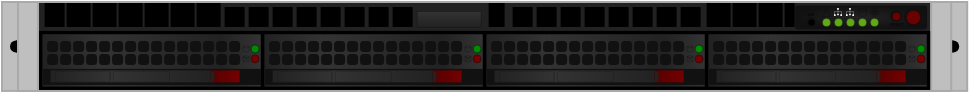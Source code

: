 <mxfile version="24.4.8" type="device">
  <diagram name="Page-1" id="KZN-zyBD-0XipZeYQRDT">
    <mxGraphModel dx="572" dy="331" grid="1" gridSize="10" guides="1" tooltips="1" connect="1" arrows="1" fold="1" page="1" pageScale="1" pageWidth="500" pageHeight="200" math="0" shadow="0">
      <root>
        <mxCell id="0" />
        <mxCell id="1" parent="0" />
        <mxCell id="Ir_VSXHbq6t96VKqn-qa-5" value="" style="group" vertex="1" connectable="0" parent="1">
          <mxGeometry x="9" y="78" width="482.6" height="44.45" as="geometry" />
        </mxCell>
        <mxCell id="9eh16xiQdjSHdPkHuFP6-378" value="" style="rounded=0;whiteSpace=wrap;html=1;strokeColor=#aaaaaa;fillColor=#bfbfbf;strokeWidth=1;container=0;part=1;movable=1;resizable=1;rotatable=1;deletable=1;editable=1;locked=0;connectable=1;" parent="Ir_VSXHbq6t96VKqn-qa-5" vertex="1">
          <mxGeometry width="482.6" height="44.45" as="geometry" />
        </mxCell>
        <mxCell id="9eh16xiQdjSHdPkHuFP6-379" value="" style="rounded=0;whiteSpace=wrap;html=1;strokeColor=#aaaaaa;fillColor=#222222;strokeWidth=1;movable=1;resizable=1;rotatable=1;deletable=1;editable=1;locked=0;connectable=1;container=0;" parent="Ir_VSXHbq6t96VKqn-qa-5" vertex="1">
          <mxGeometry x="18" width="446.6" height="44.45" as="geometry" />
        </mxCell>
        <mxCell id="jP2WbbBxQBNUkDRbYnSl-231" value="" style="rounded=0;whiteSpace=wrap;html=1;fillColor=#000000;fontColor=#ffffff;strokeColor=none;container=0;" parent="Ir_VSXHbq6t96VKqn-qa-5" vertex="1">
          <mxGeometry x="7" y="19.225" width="4" height="6" as="geometry" />
        </mxCell>
        <mxCell id="jP2WbbBxQBNUkDRbYnSl-232" value="" style="ellipse;whiteSpace=wrap;html=1;aspect=fixed;strokeColor=none;fillColor=#000000;container=0;" parent="Ir_VSXHbq6t96VKqn-qa-5" vertex="1">
          <mxGeometry x="8" y="19.225" width="6" height="6" as="geometry" />
        </mxCell>
        <mxCell id="jP2WbbBxQBNUkDRbYnSl-233" value="" style="ellipse;whiteSpace=wrap;html=1;aspect=fixed;strokeColor=none;fillColor=#000000;container=0;" parent="Ir_VSXHbq6t96VKqn-qa-5" vertex="1">
          <mxGeometry x="4" y="19.225" width="6" height="6" as="geometry" />
        </mxCell>
        <mxCell id="wEfOMtyTKLQo5fzBktWI-2" value="" style="rounded=0;whiteSpace=wrap;html=1;fillColor=#000000;fontColor=#ffffff;strokeColor=none;container=0;" parent="Ir_VSXHbq6t96VKqn-qa-5" vertex="1">
          <mxGeometry x="471.596" y="19.225" width="4" height="6" as="geometry" />
        </mxCell>
        <mxCell id="wEfOMtyTKLQo5fzBktWI-3" value="" style="ellipse;whiteSpace=wrap;html=1;aspect=fixed;strokeColor=none;fillColor=#000000;container=0;" parent="Ir_VSXHbq6t96VKqn-qa-5" vertex="1">
          <mxGeometry x="472.596" y="19.225" width="6" height="6" as="geometry" />
        </mxCell>
        <mxCell id="wEfOMtyTKLQo5fzBktWI-4" value="" style="ellipse;whiteSpace=wrap;html=1;aspect=fixed;strokeColor=none;fillColor=#000000;container=0;" parent="Ir_VSXHbq6t96VKqn-qa-5" vertex="1">
          <mxGeometry x="468.596" y="19.225" width="6" height="6" as="geometry" />
        </mxCell>
        <mxCell id="jP2WbbBxQBNUkDRbYnSl-206" value="" style="rounded=0;whiteSpace=wrap;html=1;strokeColor=#aaaaaa;fillColor=#bfbfbf;strokeWidth=1;movable=1;resizable=1;rotatable=1;deletable=1;editable=1;locked=0;connectable=1;container=0;" parent="Ir_VSXHbq6t96VKqn-qa-5" vertex="1">
          <mxGeometry x="7.996" width="10" height="44.45" as="geometry" />
        </mxCell>
        <mxCell id="wEfOMtyTKLQo5fzBktWI-5" value="" style="rounded=0;whiteSpace=wrap;html=1;strokeColor=#aaaaaa;fillColor=#bfbfbf;strokeWidth=1;movable=1;resizable=1;rotatable=1;deletable=1;editable=1;locked=0;connectable=1;container=0;" parent="Ir_VSXHbq6t96VKqn-qa-5" vertex="1">
          <mxGeometry x="464.6" width="10" height="44.45" as="geometry" />
        </mxCell>
        <mxCell id="s0dWRtyi07ZF37cMcm2--266" value="" style="rounded=0;whiteSpace=wrap;html=1;strokeColor=#111111;fillColor=#222222;strokeWidth=0.2;movable=1;resizable=1;rotatable=1;deletable=1;editable=1;locked=0;connectable=1;container=0;align=center;verticalAlign=middle;fontFamily=Helvetica;fontSize=12;fontColor=default;arcSize=9;gradientColor=#333333;gradientDirection=north;" parent="Ir_VSXHbq6t96VKqn-qa-5" vertex="1">
          <mxGeometry x="207.3" y="4.45" width="32" height="8" as="geometry" />
        </mxCell>
        <mxCell id="s0dWRtyi07ZF37cMcm2--64" value="" style="rounded=0;whiteSpace=wrap;html=1;strokeColor=none;fillColor=#000000;strokeWidth=1;movable=1;resizable=1;rotatable=1;deletable=1;editable=1;locked=0;connectable=1;container=0;" parent="Ir_VSXHbq6t96VKqn-qa-5" vertex="1">
          <mxGeometry x="18.5" y="14.45" width="445.6" height="29.5" as="geometry" />
        </mxCell>
        <mxCell id="4ou6pQqf3mK2EiXASReZ-238" value="" style="rounded=1;whiteSpace=wrap;html=1;strokeColor=none;fillColor=#222222;strokeWidth=0.2;movable=1;resizable=1;rotatable=1;deletable=1;editable=1;locked=0;connectable=1;container=0;align=center;verticalAlign=middle;fontFamily=Helvetica;fontSize=12;fontColor=default;gradientColor=#111111;gradientDirection=radial;arcSize=10;" parent="Ir_VSXHbq6t96VKqn-qa-5" vertex="1">
          <mxGeometry x="396.3" y="1.5" width="66" height="12" as="geometry" />
        </mxCell>
        <mxCell id="4ou6pQqf3mK2EiXASReZ-240" value="" style="ellipse;whiteSpace=wrap;html=1;strokeColor=#000000;fillColor=#60a917;fontColor=#ffffff;movable=1;resizable=1;rotatable=1;deletable=1;editable=1;locked=0;connectable=1;container=0;strokeWidth=0.1;" parent="Ir_VSXHbq6t96VKqn-qa-5" vertex="1">
          <mxGeometry x="410" y="8" width="4" height="4" as="geometry" />
        </mxCell>
        <mxCell id="4ou6pQqf3mK2EiXASReZ-243" value="" style="strokeWidth=0.1;html=1;shape=mxgraph.flowchart.database;whiteSpace=wrap;strokeColor=default;fillColor=none;movable=1;resizable=1;rotatable=1;deletable=1;editable=1;locked=0;connectable=1;container=0;" parent="Ir_VSXHbq6t96VKqn-qa-5" vertex="1">
          <mxGeometry x="428" y="3" width="4" height="4" as="geometry" />
        </mxCell>
        <mxCell id="4ou6pQqf3mK2EiXASReZ-244" value="" style="sketch=0;pointerEvents=1;shadow=0;dashed=0;html=1;strokeColor=none;fillColor=#FFFFFF;labelPosition=center;verticalLabelPosition=bottom;verticalAlign=top;align=center;outlineConnect=0;shape=mxgraph.vvd.infrastructure;movable=1;resizable=1;rotatable=1;deletable=1;editable=1;locked=0;connectable=1;container=0;" parent="Ir_VSXHbq6t96VKqn-qa-5" vertex="1">
          <mxGeometry x="416" y="3" width="4" height="4" as="geometry" />
        </mxCell>
        <mxCell id="4ou6pQqf3mK2EiXASReZ-245" value="" style="triangle;whiteSpace=wrap;html=1;rotation=-90;fillColor=none;strokeWidth=0.1;movable=1;resizable=1;rotatable=1;deletable=1;editable=1;locked=0;connectable=1;container=0;" parent="Ir_VSXHbq6t96VKqn-qa-5" vertex="1">
          <mxGeometry x="410" y="3" width="4" height="4" as="geometry" />
        </mxCell>
        <mxCell id="4ou6pQqf3mK2EiXASReZ-246" value="" style="sketch=0;html=1;strokeColor=default;shadow=0;fillColor=none;verticalAlign=top;labelPosition=center;verticalLabelPosition=bottom;shape=mxgraph.gcp2.a7_power;gradientColor=none;strokeWidth=0.1;movable=1;resizable=1;rotatable=1;deletable=1;editable=1;locked=0;connectable=1;container=0;" parent="Ir_VSXHbq6t96VKqn-qa-5" vertex="1">
          <mxGeometry x="434" y="3" width="4" height="4" as="geometry" />
        </mxCell>
        <mxCell id="4ou6pQqf3mK2EiXASReZ-247" value="" style="ellipse;whiteSpace=wrap;html=1;strokeColor=#000000;fillColor=#60a917;fontColor=#ffffff;movable=1;resizable=1;rotatable=1;deletable=1;editable=1;locked=0;connectable=1;container=0;strokeWidth=0.1;" parent="Ir_VSXHbq6t96VKqn-qa-5" vertex="1">
          <mxGeometry x="416" y="8" width="4" height="4" as="geometry" />
        </mxCell>
        <mxCell id="4ou6pQqf3mK2EiXASReZ-248" value="" style="ellipse;whiteSpace=wrap;html=1;strokeColor=#000000;fillColor=#60a917;fontColor=#ffffff;movable=1;resizable=1;rotatable=1;deletable=1;editable=1;locked=0;connectable=1;container=0;strokeWidth=0.1;" parent="Ir_VSXHbq6t96VKqn-qa-5" vertex="1">
          <mxGeometry x="422" y="8" width="4" height="4" as="geometry" />
        </mxCell>
        <mxCell id="4ou6pQqf3mK2EiXASReZ-249" value="" style="ellipse;whiteSpace=wrap;html=1;strokeColor=#000000;fillColor=#60a917;fontColor=#ffffff;movable=1;resizable=1;rotatable=1;deletable=1;editable=1;locked=0;connectable=1;container=0;strokeWidth=0.1;" parent="Ir_VSXHbq6t96VKqn-qa-5" vertex="1">
          <mxGeometry x="428" y="8" width="4" height="4" as="geometry" />
        </mxCell>
        <mxCell id="4ou6pQqf3mK2EiXASReZ-250" value="" style="ellipse;whiteSpace=wrap;html=1;strokeColor=#000000;fillColor=#60a917;fontColor=#ffffff;movable=1;resizable=1;rotatable=1;deletable=1;editable=1;locked=0;connectable=1;container=0;strokeWidth=0.1;" parent="Ir_VSXHbq6t96VKqn-qa-5" vertex="1">
          <mxGeometry x="434" y="8" width="4" height="4" as="geometry" />
        </mxCell>
        <mxCell id="4ou6pQqf3mK2EiXASReZ-251" value="" style="sketch=0;pointerEvents=1;shadow=0;dashed=0;html=1;strokeColor=none;fillColor=#FFFFFF;labelPosition=center;verticalLabelPosition=bottom;verticalAlign=top;align=center;outlineConnect=0;shape=mxgraph.vvd.infrastructure;movable=1;resizable=1;rotatable=1;deletable=1;editable=1;locked=0;connectable=1;container=0;" parent="Ir_VSXHbq6t96VKqn-qa-5" vertex="1">
          <mxGeometry x="422" y="3" width="4" height="4" as="geometry" />
        </mxCell>
        <mxCell id="4ou6pQqf3mK2EiXASReZ-262" value="" style="group;rounded=1;arcSize=50;strokeColor=#111111;strokeWidth=2;" parent="Ir_VSXHbq6t96VKqn-qa-5" vertex="1" connectable="0">
          <mxGeometry x="452" y="4.0" width="7" height="7" as="geometry" />
        </mxCell>
        <mxCell id="4ou6pQqf3mK2EiXASReZ-263" value="" style="ellipse;whiteSpace=wrap;html=1;strokeColor=#000000;fillColor=#6F0000;fontColor=#ffffff;movable=1;resizable=1;rotatable=1;deletable=1;editable=1;locked=0;connectable=1;container=0;strokeWidth=0.1;" parent="4ou6pQqf3mK2EiXASReZ-262" vertex="1">
          <mxGeometry width="7" height="7" as="geometry" />
        </mxCell>
        <mxCell id="4ou6pQqf3mK2EiXASReZ-264" value="" style="sketch=0;html=1;strokeColor=#470000;shadow=0;fillColor=none;verticalAlign=top;labelPosition=center;verticalLabelPosition=bottom;shape=mxgraph.gcp2.a7_power;gradientColor=none;strokeWidth=0.1;movable=1;resizable=1;rotatable=1;deletable=1;editable=1;locked=0;connectable=1;container=0;" parent="4ou6pQqf3mK2EiXASReZ-262" vertex="1">
          <mxGeometry x="1" y="0.95" width="5" height="5" as="geometry" />
        </mxCell>
        <mxCell id="4ou6pQqf3mK2EiXASReZ-265" value="" style="group" parent="Ir_VSXHbq6t96VKqn-qa-5" vertex="1" connectable="0">
          <mxGeometry x="445" y="5.0" width="4" height="4" as="geometry" />
        </mxCell>
        <mxCell id="4ou6pQqf3mK2EiXASReZ-266" value="" style="group;rounded=1;arcSize=50;strokeColor=#111111;strokeWidth=2;container=0;" parent="4ou6pQqf3mK2EiXASReZ-265" vertex="1" connectable="0">
          <mxGeometry width="4" height="4" as="geometry" />
        </mxCell>
        <mxCell id="4ou6pQqf3mK2EiXASReZ-267" value="" style="ellipse;whiteSpace=wrap;html=1;strokeColor=#000000;fillColor=#6F0000;fontColor=#ffffff;movable=1;resizable=1;rotatable=1;deletable=1;editable=1;locked=0;connectable=1;container=0;strokeWidth=0.1;" parent="4ou6pQqf3mK2EiXASReZ-265" vertex="1">
          <mxGeometry width="4" height="4" as="geometry" />
        </mxCell>
        <mxCell id="4ou6pQqf3mK2EiXASReZ-268" value="" style="group" parent="Ir_VSXHbq6t96VKqn-qa-5" vertex="1" connectable="0">
          <mxGeometry x="403" y="8.5" width="3" height="3" as="geometry" />
        </mxCell>
        <mxCell id="4ou6pQqf3mK2EiXASReZ-269" value="" style="group;rounded=1;arcSize=50;strokeColor=#111111;strokeWidth=2;container=0;" parent="4ou6pQqf3mK2EiXASReZ-268" vertex="1" connectable="0">
          <mxGeometry width="3" height="3" as="geometry" />
        </mxCell>
        <mxCell id="4ou6pQqf3mK2EiXASReZ-270" value="" style="ellipse;whiteSpace=wrap;html=1;strokeColor=#000000;fillColor=#010101;fontColor=#ffffff;movable=1;resizable=1;rotatable=1;deletable=1;editable=1;locked=0;connectable=1;container=0;strokeWidth=0.1;" parent="4ou6pQqf3mK2EiXASReZ-268" vertex="1">
          <mxGeometry width="3" height="3" as="geometry" />
        </mxCell>
        <mxCell id="4ou6pQqf3mK2EiXASReZ-271" value="UID" style="text;html=1;align=center;verticalAlign=middle;whiteSpace=wrap;rounded=0;fontSize=2;" parent="Ir_VSXHbq6t96VKqn-qa-5" vertex="1">
          <mxGeometry x="400" y="3.5" width="9" height="4" as="geometry" />
        </mxCell>
        <mxCell id="4ou6pQqf3mK2EiXASReZ-272" value="RESET" style="text;html=1;align=center;verticalAlign=middle;whiteSpace=wrap;rounded=0;fontSize=2;" parent="Ir_VSXHbq6t96VKqn-qa-5" vertex="1">
          <mxGeometry x="442.5" y="9" width="9" height="4" as="geometry" />
        </mxCell>
        <mxCell id="lOCSN8-xL9tDfDZF2J6v-213" value="" style="group" parent="Ir_VSXHbq6t96VKqn-qa-5" vertex="1" connectable="0">
          <mxGeometry x="20.3" y="16.2" width="442" height="26" as="geometry" />
        </mxCell>
        <mxCell id="lOCSN8-xL9tDfDZF2J6v-71" value="" style="group" parent="lOCSN8-xL9tDfDZF2J6v-213" vertex="1" connectable="0">
          <mxGeometry width="109" height="26" as="geometry" />
        </mxCell>
        <mxCell id="4ou6pQqf3mK2EiXASReZ-9" value="" style="rounded=0;whiteSpace=wrap;html=1;strokeColor=none;fillColor=#222222;strokeWidth=1;movable=1;resizable=1;rotatable=1;deletable=1;editable=1;locked=0;connectable=1;container=0;" parent="lOCSN8-xL9tDfDZF2J6v-71" vertex="1">
          <mxGeometry width="109" height="26" as="geometry" />
        </mxCell>
        <mxCell id="lOCSN8-xL9tDfDZF2J6v-2" value="" style="rounded=0;whiteSpace=wrap;html=1;strokeColor=none;fillColor=#333333;strokeWidth=1;movable=1;resizable=1;rotatable=1;deletable=1;editable=1;locked=0;connectable=1;container=0;gradientColor=#222222;gradientDirection=east;" parent="lOCSN8-xL9tDfDZF2J6v-71" vertex="1">
          <mxGeometry x="30" width="59" height="26" as="geometry" />
        </mxCell>
        <mxCell id="lOCSN8-xL9tDfDZF2J6v-3" value="" style="rounded=0;whiteSpace=wrap;html=1;strokeColor=none;fillColor=#333333;strokeWidth=1;movable=1;resizable=1;rotatable=1;deletable=1;editable=1;locked=0;connectable=1;container=0;gradientColor=#222222;gradientDirection=west;" parent="lOCSN8-xL9tDfDZF2J6v-71" vertex="1">
          <mxGeometry width="30" height="26" as="geometry" />
        </mxCell>
        <mxCell id="lOCSN8-xL9tDfDZF2J6v-5" value="" style="rounded=0;whiteSpace=wrap;html=1;strokeColor=none;fillColor=#333333;strokeWidth=1;movable=1;resizable=1;rotatable=1;deletable=1;editable=1;locked=0;connectable=1;container=0;gradientColor=#222222;gradientDirection=west;" parent="lOCSN8-xL9tDfDZF2J6v-71" vertex="1">
          <mxGeometry x="89" width="20" height="26" as="geometry" />
        </mxCell>
        <mxCell id="lOCSN8-xL9tDfDZF2J6v-13" value="" style="rounded=1;whiteSpace=wrap;html=1;strokeColor=none;fillColor=#111111;strokeWidth=0.1;movable=1;resizable=1;rotatable=1;deletable=1;editable=1;locked=0;connectable=1;container=0;gradientColor=none;gradientDirection=west;arcSize=32;" parent="lOCSN8-xL9tDfDZF2J6v-71" vertex="1">
          <mxGeometry x="2" y="3" width="5.5" height="5.5" as="geometry" />
        </mxCell>
        <mxCell id="lOCSN8-xL9tDfDZF2J6v-15" value="" style="rounded=1;whiteSpace=wrap;html=1;strokeColor=none;fillColor=#111111;strokeWidth=0.1;movable=1;resizable=1;rotatable=1;deletable=1;editable=1;locked=0;connectable=1;container=0;gradientColor=none;gradientDirection=west;arcSize=32;" parent="lOCSN8-xL9tDfDZF2J6v-71" vertex="1">
          <mxGeometry x="8.5" y="3" width="5.5" height="5.5" as="geometry" />
        </mxCell>
        <mxCell id="lOCSN8-xL9tDfDZF2J6v-16" value="" style="rounded=1;whiteSpace=wrap;html=1;strokeColor=none;fillColor=#111111;strokeWidth=0.1;movable=1;resizable=1;rotatable=1;deletable=1;editable=1;locked=0;connectable=1;container=0;gradientColor=none;gradientDirection=west;arcSize=32;" parent="lOCSN8-xL9tDfDZF2J6v-71" vertex="1">
          <mxGeometry x="15" y="3" width="5.5" height="5.5" as="geometry" />
        </mxCell>
        <mxCell id="lOCSN8-xL9tDfDZF2J6v-17" value="" style="rounded=1;whiteSpace=wrap;html=1;strokeColor=none;fillColor=#111111;strokeWidth=0.1;movable=1;resizable=1;rotatable=1;deletable=1;editable=1;locked=0;connectable=1;container=0;gradientColor=none;gradientDirection=west;arcSize=32;" parent="lOCSN8-xL9tDfDZF2J6v-71" vertex="1">
          <mxGeometry x="21.5" y="3" width="5.5" height="5.5" as="geometry" />
        </mxCell>
        <mxCell id="lOCSN8-xL9tDfDZF2J6v-18" value="" style="rounded=1;whiteSpace=wrap;html=1;strokeColor=none;fillColor=#111111;strokeWidth=0.1;movable=1;resizable=1;rotatable=1;deletable=1;editable=1;locked=0;connectable=1;container=0;gradientColor=none;gradientDirection=west;arcSize=32;" parent="lOCSN8-xL9tDfDZF2J6v-71" vertex="1">
          <mxGeometry x="28" y="3" width="5.5" height="5.5" as="geometry" />
        </mxCell>
        <mxCell id="lOCSN8-xL9tDfDZF2J6v-19" value="" style="rounded=1;whiteSpace=wrap;html=1;strokeColor=none;fillColor=#111111;strokeWidth=0.1;movable=1;resizable=1;rotatable=1;deletable=1;editable=1;locked=0;connectable=1;container=0;gradientColor=none;gradientDirection=west;arcSize=32;" parent="lOCSN8-xL9tDfDZF2J6v-71" vertex="1">
          <mxGeometry x="34.5" y="3" width="5.5" height="5.5" as="geometry" />
        </mxCell>
        <mxCell id="lOCSN8-xL9tDfDZF2J6v-20" value="" style="rounded=1;whiteSpace=wrap;html=1;strokeColor=none;fillColor=#111111;strokeWidth=0.1;movable=1;resizable=1;rotatable=1;deletable=1;editable=1;locked=0;connectable=1;container=0;gradientColor=none;gradientDirection=west;arcSize=32;" parent="lOCSN8-xL9tDfDZF2J6v-71" vertex="1">
          <mxGeometry x="41" y="3" width="5.5" height="5.5" as="geometry" />
        </mxCell>
        <mxCell id="lOCSN8-xL9tDfDZF2J6v-21" value="" style="rounded=1;whiteSpace=wrap;html=1;strokeColor=none;fillColor=#111111;strokeWidth=0.1;movable=1;resizable=1;rotatable=1;deletable=1;editable=1;locked=0;connectable=1;container=0;gradientColor=none;gradientDirection=west;arcSize=32;" parent="lOCSN8-xL9tDfDZF2J6v-71" vertex="1">
          <mxGeometry x="47.5" y="3" width="5.5" height="5.5" as="geometry" />
        </mxCell>
        <mxCell id="lOCSN8-xL9tDfDZF2J6v-22" value="" style="rounded=1;whiteSpace=wrap;html=1;strokeColor=none;fillColor=#111111;strokeWidth=0.1;movable=1;resizable=1;rotatable=1;deletable=1;editable=1;locked=0;connectable=1;container=0;gradientColor=none;gradientDirection=west;arcSize=32;" parent="lOCSN8-xL9tDfDZF2J6v-71" vertex="1">
          <mxGeometry x="54" y="3" width="5.5" height="5.5" as="geometry" />
        </mxCell>
        <mxCell id="lOCSN8-xL9tDfDZF2J6v-23" value="" style="rounded=1;whiteSpace=wrap;html=1;strokeColor=none;fillColor=#111111;strokeWidth=0.1;movable=1;resizable=1;rotatable=1;deletable=1;editable=1;locked=0;connectable=1;container=0;gradientColor=none;gradientDirection=west;arcSize=32;" parent="lOCSN8-xL9tDfDZF2J6v-71" vertex="1">
          <mxGeometry x="60.5" y="3" width="5.5" height="5.5" as="geometry" />
        </mxCell>
        <mxCell id="lOCSN8-xL9tDfDZF2J6v-24" value="" style="rounded=1;whiteSpace=wrap;html=1;strokeColor=none;fillColor=#111111;strokeWidth=0.1;movable=1;resizable=1;rotatable=1;deletable=1;editable=1;locked=0;connectable=1;container=0;gradientColor=none;gradientDirection=west;arcSize=32;" parent="lOCSN8-xL9tDfDZF2J6v-71" vertex="1">
          <mxGeometry x="67" y="3" width="5.5" height="5.5" as="geometry" />
        </mxCell>
        <mxCell id="lOCSN8-xL9tDfDZF2J6v-25" value="" style="rounded=1;whiteSpace=wrap;html=1;strokeColor=none;fillColor=#111111;strokeWidth=0.1;movable=1;resizable=1;rotatable=1;deletable=1;editable=1;locked=0;connectable=1;container=0;gradientColor=none;gradientDirection=west;arcSize=32;" parent="lOCSN8-xL9tDfDZF2J6v-71" vertex="1">
          <mxGeometry x="73.5" y="3" width="5.5" height="5.5" as="geometry" />
        </mxCell>
        <mxCell id="lOCSN8-xL9tDfDZF2J6v-26" value="" style="rounded=1;whiteSpace=wrap;html=1;strokeColor=none;fillColor=#111111;strokeWidth=0.1;movable=1;resizable=1;rotatable=1;deletable=1;editable=1;locked=0;connectable=1;container=0;gradientColor=none;gradientDirection=west;arcSize=32;" parent="lOCSN8-xL9tDfDZF2J6v-71" vertex="1">
          <mxGeometry x="80" y="3" width="5.5" height="5.5" as="geometry" />
        </mxCell>
        <mxCell id="lOCSN8-xL9tDfDZF2J6v-27" value="" style="rounded=1;whiteSpace=wrap;html=1;strokeColor=none;fillColor=#111111;strokeWidth=0.1;movable=1;resizable=1;rotatable=1;deletable=1;editable=1;locked=0;connectable=1;container=0;gradientColor=none;gradientDirection=west;arcSize=32;" parent="lOCSN8-xL9tDfDZF2J6v-71" vertex="1">
          <mxGeometry x="86.5" y="3" width="5.5" height="5.5" as="geometry" />
        </mxCell>
        <mxCell id="lOCSN8-xL9tDfDZF2J6v-28" value="" style="rounded=1;whiteSpace=wrap;html=1;strokeColor=none;fillColor=#111111;strokeWidth=0.1;movable=1;resizable=1;rotatable=1;deletable=1;editable=1;locked=0;connectable=1;container=0;gradientColor=none;gradientDirection=west;arcSize=32;" parent="lOCSN8-xL9tDfDZF2J6v-71" vertex="1">
          <mxGeometry x="93" y="3" width="5.5" height="5.5" as="geometry" />
        </mxCell>
        <mxCell id="lOCSN8-xL9tDfDZF2J6v-29" value="" style="rounded=1;whiteSpace=wrap;html=1;strokeColor=none;fillColor=#111111;strokeWidth=0.1;movable=1;resizable=1;rotatable=1;deletable=1;editable=1;locked=0;connectable=1;container=0;gradientColor=none;gradientDirection=west;arcSize=32;" parent="lOCSN8-xL9tDfDZF2J6v-71" vertex="1">
          <mxGeometry x="2" y="9.5" width="5.5" height="5.5" as="geometry" />
        </mxCell>
        <mxCell id="lOCSN8-xL9tDfDZF2J6v-30" value="" style="rounded=1;whiteSpace=wrap;html=1;strokeColor=none;fillColor=#111111;strokeWidth=0.1;movable=1;resizable=1;rotatable=1;deletable=1;editable=1;locked=0;connectable=1;container=0;gradientColor=none;gradientDirection=west;arcSize=32;" parent="lOCSN8-xL9tDfDZF2J6v-71" vertex="1">
          <mxGeometry x="8.5" y="9.5" width="5.5" height="5.5" as="geometry" />
        </mxCell>
        <mxCell id="lOCSN8-xL9tDfDZF2J6v-31" value="" style="rounded=1;whiteSpace=wrap;html=1;strokeColor=none;fillColor=#111111;strokeWidth=0.1;movable=1;resizable=1;rotatable=1;deletable=1;editable=1;locked=0;connectable=1;container=0;gradientColor=none;gradientDirection=west;arcSize=32;" parent="lOCSN8-xL9tDfDZF2J6v-71" vertex="1">
          <mxGeometry x="15" y="9.5" width="5.5" height="5.5" as="geometry" />
        </mxCell>
        <mxCell id="lOCSN8-xL9tDfDZF2J6v-32" value="" style="rounded=1;whiteSpace=wrap;html=1;strokeColor=none;fillColor=#111111;strokeWidth=0.1;movable=1;resizable=1;rotatable=1;deletable=1;editable=1;locked=0;connectable=1;container=0;gradientColor=none;gradientDirection=west;arcSize=32;" parent="lOCSN8-xL9tDfDZF2J6v-71" vertex="1">
          <mxGeometry x="21.5" y="9.5" width="5.5" height="5.5" as="geometry" />
        </mxCell>
        <mxCell id="lOCSN8-xL9tDfDZF2J6v-33" value="" style="rounded=1;whiteSpace=wrap;html=1;strokeColor=none;fillColor=#111111;strokeWidth=0.1;movable=1;resizable=1;rotatable=1;deletable=1;editable=1;locked=0;connectable=1;container=0;gradientColor=none;gradientDirection=west;arcSize=32;" parent="lOCSN8-xL9tDfDZF2J6v-71" vertex="1">
          <mxGeometry x="28" y="9.5" width="5.5" height="5.5" as="geometry" />
        </mxCell>
        <mxCell id="lOCSN8-xL9tDfDZF2J6v-34" value="" style="rounded=1;whiteSpace=wrap;html=1;strokeColor=none;fillColor=#111111;strokeWidth=0.1;movable=1;resizable=1;rotatable=1;deletable=1;editable=1;locked=0;connectable=1;container=0;gradientColor=none;gradientDirection=west;arcSize=32;" parent="lOCSN8-xL9tDfDZF2J6v-71" vertex="1">
          <mxGeometry x="34.5" y="9.5" width="5.5" height="5.5" as="geometry" />
        </mxCell>
        <mxCell id="lOCSN8-xL9tDfDZF2J6v-35" value="" style="rounded=1;whiteSpace=wrap;html=1;strokeColor=none;fillColor=#111111;strokeWidth=0.1;movable=1;resizable=1;rotatable=1;deletable=1;editable=1;locked=0;connectable=1;container=0;gradientColor=none;gradientDirection=west;arcSize=32;" parent="lOCSN8-xL9tDfDZF2J6v-71" vertex="1">
          <mxGeometry x="41" y="9.5" width="5.5" height="5.5" as="geometry" />
        </mxCell>
        <mxCell id="lOCSN8-xL9tDfDZF2J6v-36" value="" style="rounded=1;whiteSpace=wrap;html=1;strokeColor=none;fillColor=#111111;strokeWidth=0.1;movable=1;resizable=1;rotatable=1;deletable=1;editable=1;locked=0;connectable=1;container=0;gradientColor=none;gradientDirection=west;arcSize=32;" parent="lOCSN8-xL9tDfDZF2J6v-71" vertex="1">
          <mxGeometry x="47.5" y="9.5" width="5.5" height="5.5" as="geometry" />
        </mxCell>
        <mxCell id="lOCSN8-xL9tDfDZF2J6v-37" value="" style="rounded=1;whiteSpace=wrap;html=1;strokeColor=none;fillColor=#111111;strokeWidth=0.1;movable=1;resizable=1;rotatable=1;deletable=1;editable=1;locked=0;connectable=1;container=0;gradientColor=none;gradientDirection=west;arcSize=32;" parent="lOCSN8-xL9tDfDZF2J6v-71" vertex="1">
          <mxGeometry x="54" y="9.5" width="5.5" height="5.5" as="geometry" />
        </mxCell>
        <mxCell id="lOCSN8-xL9tDfDZF2J6v-38" value="" style="rounded=1;whiteSpace=wrap;html=1;strokeColor=none;fillColor=#111111;strokeWidth=0.1;movable=1;resizable=1;rotatable=1;deletable=1;editable=1;locked=0;connectable=1;container=0;gradientColor=none;gradientDirection=west;arcSize=32;" parent="lOCSN8-xL9tDfDZF2J6v-71" vertex="1">
          <mxGeometry x="60.5" y="9.5" width="5.5" height="5.5" as="geometry" />
        </mxCell>
        <mxCell id="lOCSN8-xL9tDfDZF2J6v-39" value="" style="rounded=1;whiteSpace=wrap;html=1;strokeColor=none;fillColor=#111111;strokeWidth=0.1;movable=1;resizable=1;rotatable=1;deletable=1;editable=1;locked=0;connectable=1;container=0;gradientColor=none;gradientDirection=west;arcSize=32;" parent="lOCSN8-xL9tDfDZF2J6v-71" vertex="1">
          <mxGeometry x="67" y="9.5" width="5.5" height="5.5" as="geometry" />
        </mxCell>
        <mxCell id="lOCSN8-xL9tDfDZF2J6v-40" value="" style="rounded=1;whiteSpace=wrap;html=1;strokeColor=none;fillColor=#111111;strokeWidth=0.1;movable=1;resizable=1;rotatable=1;deletable=1;editable=1;locked=0;connectable=1;container=0;gradientColor=none;gradientDirection=west;arcSize=32;" parent="lOCSN8-xL9tDfDZF2J6v-71" vertex="1">
          <mxGeometry x="73.5" y="9.5" width="5.5" height="5.5" as="geometry" />
        </mxCell>
        <mxCell id="lOCSN8-xL9tDfDZF2J6v-41" value="" style="rounded=1;whiteSpace=wrap;html=1;strokeColor=none;fillColor=#111111;strokeWidth=0.1;movable=1;resizable=1;rotatable=1;deletable=1;editable=1;locked=0;connectable=1;container=0;gradientColor=none;gradientDirection=west;arcSize=32;" parent="lOCSN8-xL9tDfDZF2J6v-71" vertex="1">
          <mxGeometry x="80" y="9.5" width="5.5" height="5.5" as="geometry" />
        </mxCell>
        <mxCell id="lOCSN8-xL9tDfDZF2J6v-42" value="" style="rounded=1;whiteSpace=wrap;html=1;strokeColor=none;fillColor=#111111;strokeWidth=0.1;movable=1;resizable=1;rotatable=1;deletable=1;editable=1;locked=0;connectable=1;container=0;gradientColor=none;gradientDirection=west;arcSize=32;" parent="lOCSN8-xL9tDfDZF2J6v-71" vertex="1">
          <mxGeometry x="86.5" y="9.5" width="5.5" height="5.5" as="geometry" />
        </mxCell>
        <mxCell id="lOCSN8-xL9tDfDZF2J6v-43" value="" style="rounded=1;whiteSpace=wrap;html=1;strokeColor=none;fillColor=#111111;strokeWidth=0.1;movable=1;resizable=1;rotatable=1;deletable=1;editable=1;locked=0;connectable=1;container=0;gradientColor=none;gradientDirection=west;arcSize=32;" parent="lOCSN8-xL9tDfDZF2J6v-71" vertex="1">
          <mxGeometry x="93" y="9.5" width="5.5" height="5.5" as="geometry" />
        </mxCell>
        <mxCell id="4ou6pQqf3mK2EiXASReZ-27" value="" style="rounded=1;whiteSpace=wrap;html=1;strokeColor=#111111;fillColor=#008a00;fontColor=#ffffff;container=0;arcSize=50;strokeWidth=0.3;" parent="lOCSN8-xL9tDfDZF2J6v-71" vertex="1">
          <mxGeometry x="104" y="5" width="4" height="4" as="geometry" />
        </mxCell>
        <mxCell id="4ou6pQqf3mK2EiXASReZ-28" value="" style="rounded=1;whiteSpace=wrap;html=1;strokeColor=#111111;fillColor=#750000;fontColor=#ffffff;container=0;arcSize=50;strokeWidth=0.3;" parent="lOCSN8-xL9tDfDZF2J6v-71" vertex="1">
          <mxGeometry x="104" y="10" width="4" height="4" as="geometry" />
        </mxCell>
        <mxCell id="4ou6pQqf3mK2EiXASReZ-30" value="" style="strokeWidth=0.1;html=1;shape=mxgraph.flowchart.database;whiteSpace=wrap;strokeColor=#010101;fillColor=none;movable=1;resizable=1;rotatable=1;deletable=1;editable=1;locked=0;connectable=1;container=0;" parent="lOCSN8-xL9tDfDZF2J6v-71" vertex="1">
          <mxGeometry x="100" y="5.5" width="3" height="3" as="geometry" />
        </mxCell>
        <mxCell id="4ou6pQqf3mK2EiXASReZ-29" value="" style="strokeWidth=0.1;html=1;shape=mxgraph.flowchart.database;whiteSpace=wrap;strokeColor=#010101;fillColor=none;movable=1;resizable=1;rotatable=1;deletable=1;editable=1;locked=0;connectable=1;container=0;" parent="lOCSN8-xL9tDfDZF2J6v-71" vertex="1">
          <mxGeometry x="100" y="10.5" width="3" height="3" as="geometry" />
        </mxCell>
        <mxCell id="4ou6pQqf3mK2EiXASReZ-31" value="" style="shape=mxgraph.sysml.x;strokeWidth=0.1;strokeColor=#010101;container=0;" parent="lOCSN8-xL9tDfDZF2J6v-71" vertex="1">
          <mxGeometry x="100" y="10.5" width="3" height="3" as="geometry" />
        </mxCell>
        <mxCell id="lOCSN8-xL9tDfDZF2J6v-12" value="" style="rounded=0;whiteSpace=wrap;html=1;strokeColor=none;fillColor=#111111;strokeWidth=0.1;movable=1;resizable=1;rotatable=1;deletable=1;editable=1;locked=0;connectable=1;container=0;gradientColor=none;gradientDirection=west;" parent="lOCSN8-xL9tDfDZF2J6v-71" vertex="1">
          <mxGeometry y="17" width="109" height="8" as="geometry" />
        </mxCell>
        <mxCell id="lOCSN8-xL9tDfDZF2J6v-6" value="" style="rounded=0;whiteSpace=wrap;html=1;strokeColor=none;fillColor=#333333;strokeWidth=1;movable=1;resizable=1;rotatable=1;deletable=1;editable=1;locked=0;connectable=1;container=0;gradientColor=#222222;gradientDirection=east;" parent="lOCSN8-xL9tDfDZF2J6v-71" vertex="1">
          <mxGeometry x="34" y="18" width="50" height="6" as="geometry" />
        </mxCell>
        <mxCell id="lOCSN8-xL9tDfDZF2J6v-7" value="" style="rounded=0;whiteSpace=wrap;html=1;strokeColor=none;fillColor=#333333;strokeWidth=1;movable=1;resizable=1;rotatable=1;deletable=1;editable=1;locked=0;connectable=1;container=0;gradientColor=#222222;gradientDirection=west;" parent="lOCSN8-xL9tDfDZF2J6v-71" vertex="1">
          <mxGeometry x="4" y="18" width="30" height="6" as="geometry" />
        </mxCell>
        <mxCell id="lOCSN8-xL9tDfDZF2J6v-10" value="" style="rounded=0;whiteSpace=wrap;html=1;strokeColor=#111111;fillColor=none;strokeWidth=0.1;movable=1;resizable=1;rotatable=1;deletable=1;editable=1;locked=0;connectable=1;container=0;gradientColor=none;gradientDirection=west;" parent="lOCSN8-xL9tDfDZF2J6v-71" vertex="1">
          <mxGeometry x="6" y="18.5" width="27" height="5" as="geometry" />
        </mxCell>
        <mxCell id="lOCSN8-xL9tDfDZF2J6v-11" value="" style="rounded=0;whiteSpace=wrap;html=1;strokeColor=#111111;fillColor=none;strokeWidth=0.1;movable=1;resizable=1;rotatable=1;deletable=1;editable=1;locked=0;connectable=1;container=0;gradientColor=#222222;gradientDirection=east;" parent="lOCSN8-xL9tDfDZF2J6v-71" vertex="1">
          <mxGeometry x="35" y="18.5" width="28" height="5" as="geometry" />
        </mxCell>
        <mxCell id="lOCSN8-xL9tDfDZF2J6v-45" value="" style="rounded=0;whiteSpace=wrap;html=1;strokeColor=none;fillColor=#570000;strokeWidth=1;movable=1;resizable=1;rotatable=1;deletable=1;editable=1;locked=0;connectable=1;container=0;gradientDirection=east;fontColor=#ffffff;gradientColor=#750000;" parent="lOCSN8-xL9tDfDZF2J6v-71" vertex="1">
          <mxGeometry x="84" y="18" width="14.5" height="6" as="geometry" />
        </mxCell>
        <mxCell id="lOCSN8-xL9tDfDZF2J6v-70" value="" style="shape=or;whiteSpace=wrap;html=1;rounded=0;strokeWidth=1;align=center;verticalAlign=middle;fontFamily=Helvetica;fontSize=12;fontColor=default;resizable=1;fillColor=#222222;gradientColor=none;gradientDirection=east;strokeColor=none;" parent="lOCSN8-xL9tDfDZF2J6v-71" vertex="1">
          <mxGeometry x="84" y="18" width="2" height="6" as="geometry" />
        </mxCell>
        <mxCell id="lOCSN8-xL9tDfDZF2J6v-72" value="" style="group" parent="lOCSN8-xL9tDfDZF2J6v-213" vertex="1" connectable="0">
          <mxGeometry x="111" width="109" height="26" as="geometry" />
        </mxCell>
        <mxCell id="lOCSN8-xL9tDfDZF2J6v-73" value="" style="rounded=0;whiteSpace=wrap;html=1;strokeColor=none;fillColor=#222222;strokeWidth=1;movable=1;resizable=1;rotatable=1;deletable=1;editable=1;locked=0;connectable=1;container=0;" parent="lOCSN8-xL9tDfDZF2J6v-72" vertex="1">
          <mxGeometry width="109" height="26" as="geometry" />
        </mxCell>
        <mxCell id="lOCSN8-xL9tDfDZF2J6v-74" value="" style="rounded=0;whiteSpace=wrap;html=1;strokeColor=none;fillColor=#333333;strokeWidth=1;movable=1;resizable=1;rotatable=1;deletable=1;editable=1;locked=0;connectable=1;container=0;gradientColor=#222222;gradientDirection=east;" parent="lOCSN8-xL9tDfDZF2J6v-72" vertex="1">
          <mxGeometry x="30" width="59" height="26" as="geometry" />
        </mxCell>
        <mxCell id="lOCSN8-xL9tDfDZF2J6v-75" value="" style="rounded=0;whiteSpace=wrap;html=1;strokeColor=none;fillColor=#333333;strokeWidth=1;movable=1;resizable=1;rotatable=1;deletable=1;editable=1;locked=0;connectable=1;container=0;gradientColor=#222222;gradientDirection=west;" parent="lOCSN8-xL9tDfDZF2J6v-72" vertex="1">
          <mxGeometry width="30" height="26" as="geometry" />
        </mxCell>
        <mxCell id="lOCSN8-xL9tDfDZF2J6v-76" value="" style="rounded=0;whiteSpace=wrap;html=1;strokeColor=none;fillColor=#333333;strokeWidth=1;movable=1;resizable=1;rotatable=1;deletable=1;editable=1;locked=0;connectable=1;container=0;gradientColor=#222222;gradientDirection=west;" parent="lOCSN8-xL9tDfDZF2J6v-72" vertex="1">
          <mxGeometry x="89" width="20" height="26" as="geometry" />
        </mxCell>
        <mxCell id="lOCSN8-xL9tDfDZF2J6v-77" value="" style="rounded=1;whiteSpace=wrap;html=1;strokeColor=none;fillColor=#111111;strokeWidth=0.1;movable=1;resizable=1;rotatable=1;deletable=1;editable=1;locked=0;connectable=1;container=0;gradientColor=none;gradientDirection=west;arcSize=32;" parent="lOCSN8-xL9tDfDZF2J6v-72" vertex="1">
          <mxGeometry x="2" y="3" width="5.5" height="5.5" as="geometry" />
        </mxCell>
        <mxCell id="lOCSN8-xL9tDfDZF2J6v-78" value="" style="rounded=1;whiteSpace=wrap;html=1;strokeColor=none;fillColor=#111111;strokeWidth=0.1;movable=1;resizable=1;rotatable=1;deletable=1;editable=1;locked=0;connectable=1;container=0;gradientColor=none;gradientDirection=west;arcSize=32;" parent="lOCSN8-xL9tDfDZF2J6v-72" vertex="1">
          <mxGeometry x="8.5" y="3" width="5.5" height="5.5" as="geometry" />
        </mxCell>
        <mxCell id="lOCSN8-xL9tDfDZF2J6v-79" value="" style="rounded=1;whiteSpace=wrap;html=1;strokeColor=none;fillColor=#111111;strokeWidth=0.1;movable=1;resizable=1;rotatable=1;deletable=1;editable=1;locked=0;connectable=1;container=0;gradientColor=none;gradientDirection=west;arcSize=32;" parent="lOCSN8-xL9tDfDZF2J6v-72" vertex="1">
          <mxGeometry x="15" y="3" width="5.5" height="5.5" as="geometry" />
        </mxCell>
        <mxCell id="lOCSN8-xL9tDfDZF2J6v-80" value="" style="rounded=1;whiteSpace=wrap;html=1;strokeColor=none;fillColor=#111111;strokeWidth=0.1;movable=1;resizable=1;rotatable=1;deletable=1;editable=1;locked=0;connectable=1;container=0;gradientColor=none;gradientDirection=west;arcSize=32;" parent="lOCSN8-xL9tDfDZF2J6v-72" vertex="1">
          <mxGeometry x="21.5" y="3" width="5.5" height="5.5" as="geometry" />
        </mxCell>
        <mxCell id="lOCSN8-xL9tDfDZF2J6v-81" value="" style="rounded=1;whiteSpace=wrap;html=1;strokeColor=none;fillColor=#111111;strokeWidth=0.1;movable=1;resizable=1;rotatable=1;deletable=1;editable=1;locked=0;connectable=1;container=0;gradientColor=none;gradientDirection=west;arcSize=32;" parent="lOCSN8-xL9tDfDZF2J6v-72" vertex="1">
          <mxGeometry x="28" y="3" width="5.5" height="5.5" as="geometry" />
        </mxCell>
        <mxCell id="lOCSN8-xL9tDfDZF2J6v-82" value="" style="rounded=1;whiteSpace=wrap;html=1;strokeColor=none;fillColor=#111111;strokeWidth=0.1;movable=1;resizable=1;rotatable=1;deletable=1;editable=1;locked=0;connectable=1;container=0;gradientColor=none;gradientDirection=west;arcSize=32;" parent="lOCSN8-xL9tDfDZF2J6v-72" vertex="1">
          <mxGeometry x="34.5" y="3" width="5.5" height="5.5" as="geometry" />
        </mxCell>
        <mxCell id="lOCSN8-xL9tDfDZF2J6v-83" value="" style="rounded=1;whiteSpace=wrap;html=1;strokeColor=none;fillColor=#111111;strokeWidth=0.1;movable=1;resizable=1;rotatable=1;deletable=1;editable=1;locked=0;connectable=1;container=0;gradientColor=none;gradientDirection=west;arcSize=32;" parent="lOCSN8-xL9tDfDZF2J6v-72" vertex="1">
          <mxGeometry x="41" y="3" width="5.5" height="5.5" as="geometry" />
        </mxCell>
        <mxCell id="lOCSN8-xL9tDfDZF2J6v-84" value="" style="rounded=1;whiteSpace=wrap;html=1;strokeColor=none;fillColor=#111111;strokeWidth=0.1;movable=1;resizable=1;rotatable=1;deletable=1;editable=1;locked=0;connectable=1;container=0;gradientColor=none;gradientDirection=west;arcSize=32;" parent="lOCSN8-xL9tDfDZF2J6v-72" vertex="1">
          <mxGeometry x="47.5" y="3" width="5.5" height="5.5" as="geometry" />
        </mxCell>
        <mxCell id="lOCSN8-xL9tDfDZF2J6v-85" value="" style="rounded=1;whiteSpace=wrap;html=1;strokeColor=none;fillColor=#111111;strokeWidth=0.1;movable=1;resizable=1;rotatable=1;deletable=1;editable=1;locked=0;connectable=1;container=0;gradientColor=none;gradientDirection=west;arcSize=32;" parent="lOCSN8-xL9tDfDZF2J6v-72" vertex="1">
          <mxGeometry x="54" y="3" width="5.5" height="5.5" as="geometry" />
        </mxCell>
        <mxCell id="lOCSN8-xL9tDfDZF2J6v-86" value="" style="rounded=1;whiteSpace=wrap;html=1;strokeColor=none;fillColor=#111111;strokeWidth=0.1;movable=1;resizable=1;rotatable=1;deletable=1;editable=1;locked=0;connectable=1;container=0;gradientColor=none;gradientDirection=west;arcSize=32;" parent="lOCSN8-xL9tDfDZF2J6v-72" vertex="1">
          <mxGeometry x="60.5" y="3" width="5.5" height="5.5" as="geometry" />
        </mxCell>
        <mxCell id="lOCSN8-xL9tDfDZF2J6v-87" value="" style="rounded=1;whiteSpace=wrap;html=1;strokeColor=none;fillColor=#111111;strokeWidth=0.1;movable=1;resizable=1;rotatable=1;deletable=1;editable=1;locked=0;connectable=1;container=0;gradientColor=none;gradientDirection=west;arcSize=32;" parent="lOCSN8-xL9tDfDZF2J6v-72" vertex="1">
          <mxGeometry x="67" y="3" width="5.5" height="5.5" as="geometry" />
        </mxCell>
        <mxCell id="lOCSN8-xL9tDfDZF2J6v-88" value="" style="rounded=1;whiteSpace=wrap;html=1;strokeColor=none;fillColor=#111111;strokeWidth=0.1;movable=1;resizable=1;rotatable=1;deletable=1;editable=1;locked=0;connectable=1;container=0;gradientColor=none;gradientDirection=west;arcSize=32;" parent="lOCSN8-xL9tDfDZF2J6v-72" vertex="1">
          <mxGeometry x="73.5" y="3" width="5.5" height="5.5" as="geometry" />
        </mxCell>
        <mxCell id="lOCSN8-xL9tDfDZF2J6v-89" value="" style="rounded=1;whiteSpace=wrap;html=1;strokeColor=none;fillColor=#111111;strokeWidth=0.1;movable=1;resizable=1;rotatable=1;deletable=1;editable=1;locked=0;connectable=1;container=0;gradientColor=none;gradientDirection=west;arcSize=32;" parent="lOCSN8-xL9tDfDZF2J6v-72" vertex="1">
          <mxGeometry x="80" y="3" width="5.5" height="5.5" as="geometry" />
        </mxCell>
        <mxCell id="lOCSN8-xL9tDfDZF2J6v-90" value="" style="rounded=1;whiteSpace=wrap;html=1;strokeColor=none;fillColor=#111111;strokeWidth=0.1;movable=1;resizable=1;rotatable=1;deletable=1;editable=1;locked=0;connectable=1;container=0;gradientColor=none;gradientDirection=west;arcSize=32;" parent="lOCSN8-xL9tDfDZF2J6v-72" vertex="1">
          <mxGeometry x="86.5" y="3" width="5.5" height="5.5" as="geometry" />
        </mxCell>
        <mxCell id="lOCSN8-xL9tDfDZF2J6v-91" value="" style="rounded=1;whiteSpace=wrap;html=1;strokeColor=none;fillColor=#111111;strokeWidth=0.1;movable=1;resizable=1;rotatable=1;deletable=1;editable=1;locked=0;connectable=1;container=0;gradientColor=none;gradientDirection=west;arcSize=32;" parent="lOCSN8-xL9tDfDZF2J6v-72" vertex="1">
          <mxGeometry x="93" y="3" width="5.5" height="5.5" as="geometry" />
        </mxCell>
        <mxCell id="lOCSN8-xL9tDfDZF2J6v-92" value="" style="rounded=1;whiteSpace=wrap;html=1;strokeColor=none;fillColor=#111111;strokeWidth=0.1;movable=1;resizable=1;rotatable=1;deletable=1;editable=1;locked=0;connectable=1;container=0;gradientColor=none;gradientDirection=west;arcSize=32;" parent="lOCSN8-xL9tDfDZF2J6v-72" vertex="1">
          <mxGeometry x="2" y="9.5" width="5.5" height="5.5" as="geometry" />
        </mxCell>
        <mxCell id="lOCSN8-xL9tDfDZF2J6v-93" value="" style="rounded=1;whiteSpace=wrap;html=1;strokeColor=none;fillColor=#111111;strokeWidth=0.1;movable=1;resizable=1;rotatable=1;deletable=1;editable=1;locked=0;connectable=1;container=0;gradientColor=none;gradientDirection=west;arcSize=32;" parent="lOCSN8-xL9tDfDZF2J6v-72" vertex="1">
          <mxGeometry x="8.5" y="9.5" width="5.5" height="5.5" as="geometry" />
        </mxCell>
        <mxCell id="lOCSN8-xL9tDfDZF2J6v-94" value="" style="rounded=1;whiteSpace=wrap;html=1;strokeColor=none;fillColor=#111111;strokeWidth=0.1;movable=1;resizable=1;rotatable=1;deletable=1;editable=1;locked=0;connectable=1;container=0;gradientColor=none;gradientDirection=west;arcSize=32;" parent="lOCSN8-xL9tDfDZF2J6v-72" vertex="1">
          <mxGeometry x="15" y="9.5" width="5.5" height="5.5" as="geometry" />
        </mxCell>
        <mxCell id="lOCSN8-xL9tDfDZF2J6v-95" value="" style="rounded=1;whiteSpace=wrap;html=1;strokeColor=none;fillColor=#111111;strokeWidth=0.1;movable=1;resizable=1;rotatable=1;deletable=1;editable=1;locked=0;connectable=1;container=0;gradientColor=none;gradientDirection=west;arcSize=32;" parent="lOCSN8-xL9tDfDZF2J6v-72" vertex="1">
          <mxGeometry x="21.5" y="9.5" width="5.5" height="5.5" as="geometry" />
        </mxCell>
        <mxCell id="lOCSN8-xL9tDfDZF2J6v-96" value="" style="rounded=1;whiteSpace=wrap;html=1;strokeColor=none;fillColor=#111111;strokeWidth=0.1;movable=1;resizable=1;rotatable=1;deletable=1;editable=1;locked=0;connectable=1;container=0;gradientColor=none;gradientDirection=west;arcSize=32;" parent="lOCSN8-xL9tDfDZF2J6v-72" vertex="1">
          <mxGeometry x="28" y="9.5" width="5.5" height="5.5" as="geometry" />
        </mxCell>
        <mxCell id="lOCSN8-xL9tDfDZF2J6v-97" value="" style="rounded=1;whiteSpace=wrap;html=1;strokeColor=none;fillColor=#111111;strokeWidth=0.1;movable=1;resizable=1;rotatable=1;deletable=1;editable=1;locked=0;connectable=1;container=0;gradientColor=none;gradientDirection=west;arcSize=32;" parent="lOCSN8-xL9tDfDZF2J6v-72" vertex="1">
          <mxGeometry x="34.5" y="9.5" width="5.5" height="5.5" as="geometry" />
        </mxCell>
        <mxCell id="lOCSN8-xL9tDfDZF2J6v-98" value="" style="rounded=1;whiteSpace=wrap;html=1;strokeColor=none;fillColor=#111111;strokeWidth=0.1;movable=1;resizable=1;rotatable=1;deletable=1;editable=1;locked=0;connectable=1;container=0;gradientColor=none;gradientDirection=west;arcSize=32;" parent="lOCSN8-xL9tDfDZF2J6v-72" vertex="1">
          <mxGeometry x="41" y="9.5" width="5.5" height="5.5" as="geometry" />
        </mxCell>
        <mxCell id="lOCSN8-xL9tDfDZF2J6v-99" value="" style="rounded=1;whiteSpace=wrap;html=1;strokeColor=none;fillColor=#111111;strokeWidth=0.1;movable=1;resizable=1;rotatable=1;deletable=1;editable=1;locked=0;connectable=1;container=0;gradientColor=none;gradientDirection=west;arcSize=32;" parent="lOCSN8-xL9tDfDZF2J6v-72" vertex="1">
          <mxGeometry x="47.5" y="9.5" width="5.5" height="5.5" as="geometry" />
        </mxCell>
        <mxCell id="lOCSN8-xL9tDfDZF2J6v-100" value="" style="rounded=1;whiteSpace=wrap;html=1;strokeColor=none;fillColor=#111111;strokeWidth=0.1;movable=1;resizable=1;rotatable=1;deletable=1;editable=1;locked=0;connectable=1;container=0;gradientColor=none;gradientDirection=west;arcSize=32;" parent="lOCSN8-xL9tDfDZF2J6v-72" vertex="1">
          <mxGeometry x="54" y="9.5" width="5.5" height="5.5" as="geometry" />
        </mxCell>
        <mxCell id="lOCSN8-xL9tDfDZF2J6v-101" value="" style="rounded=1;whiteSpace=wrap;html=1;strokeColor=none;fillColor=#111111;strokeWidth=0.1;movable=1;resizable=1;rotatable=1;deletable=1;editable=1;locked=0;connectable=1;container=0;gradientColor=none;gradientDirection=west;arcSize=32;" parent="lOCSN8-xL9tDfDZF2J6v-72" vertex="1">
          <mxGeometry x="60.5" y="9.5" width="5.5" height="5.5" as="geometry" />
        </mxCell>
        <mxCell id="lOCSN8-xL9tDfDZF2J6v-102" value="" style="rounded=1;whiteSpace=wrap;html=1;strokeColor=none;fillColor=#111111;strokeWidth=0.1;movable=1;resizable=1;rotatable=1;deletable=1;editable=1;locked=0;connectable=1;container=0;gradientColor=none;gradientDirection=west;arcSize=32;" parent="lOCSN8-xL9tDfDZF2J6v-72" vertex="1">
          <mxGeometry x="67" y="9.5" width="5.5" height="5.5" as="geometry" />
        </mxCell>
        <mxCell id="lOCSN8-xL9tDfDZF2J6v-103" value="" style="rounded=1;whiteSpace=wrap;html=1;strokeColor=none;fillColor=#111111;strokeWidth=0.1;movable=1;resizable=1;rotatable=1;deletable=1;editable=1;locked=0;connectable=1;container=0;gradientColor=none;gradientDirection=west;arcSize=32;" parent="lOCSN8-xL9tDfDZF2J6v-72" vertex="1">
          <mxGeometry x="73.5" y="9.5" width="5.5" height="5.5" as="geometry" />
        </mxCell>
        <mxCell id="lOCSN8-xL9tDfDZF2J6v-104" value="" style="rounded=1;whiteSpace=wrap;html=1;strokeColor=none;fillColor=#111111;strokeWidth=0.1;movable=1;resizable=1;rotatable=1;deletable=1;editable=1;locked=0;connectable=1;container=0;gradientColor=none;gradientDirection=west;arcSize=32;" parent="lOCSN8-xL9tDfDZF2J6v-72" vertex="1">
          <mxGeometry x="80" y="9.5" width="5.5" height="5.5" as="geometry" />
        </mxCell>
        <mxCell id="lOCSN8-xL9tDfDZF2J6v-105" value="" style="rounded=1;whiteSpace=wrap;html=1;strokeColor=none;fillColor=#111111;strokeWidth=0.1;movable=1;resizable=1;rotatable=1;deletable=1;editable=1;locked=0;connectable=1;container=0;gradientColor=none;gradientDirection=west;arcSize=32;" parent="lOCSN8-xL9tDfDZF2J6v-72" vertex="1">
          <mxGeometry x="86.5" y="9.5" width="5.5" height="5.5" as="geometry" />
        </mxCell>
        <mxCell id="lOCSN8-xL9tDfDZF2J6v-106" value="" style="rounded=1;whiteSpace=wrap;html=1;strokeColor=none;fillColor=#111111;strokeWidth=0.1;movable=1;resizable=1;rotatable=1;deletable=1;editable=1;locked=0;connectable=1;container=0;gradientColor=none;gradientDirection=west;arcSize=32;" parent="lOCSN8-xL9tDfDZF2J6v-72" vertex="1">
          <mxGeometry x="93" y="9.5" width="5.5" height="5.5" as="geometry" />
        </mxCell>
        <mxCell id="lOCSN8-xL9tDfDZF2J6v-107" value="" style="rounded=1;whiteSpace=wrap;html=1;strokeColor=#111111;fillColor=#008a00;fontColor=#ffffff;container=0;arcSize=50;strokeWidth=0.3;" parent="lOCSN8-xL9tDfDZF2J6v-72" vertex="1">
          <mxGeometry x="104" y="5" width="4" height="4" as="geometry" />
        </mxCell>
        <mxCell id="lOCSN8-xL9tDfDZF2J6v-108" value="" style="rounded=1;whiteSpace=wrap;html=1;strokeColor=#111111;fillColor=#750000;fontColor=#ffffff;container=0;arcSize=50;strokeWidth=0.3;" parent="lOCSN8-xL9tDfDZF2J6v-72" vertex="1">
          <mxGeometry x="104" y="10" width="4" height="4" as="geometry" />
        </mxCell>
        <mxCell id="lOCSN8-xL9tDfDZF2J6v-109" value="" style="strokeWidth=0.1;html=1;shape=mxgraph.flowchart.database;whiteSpace=wrap;strokeColor=#010101;fillColor=none;movable=1;resizable=1;rotatable=1;deletable=1;editable=1;locked=0;connectable=1;container=0;" parent="lOCSN8-xL9tDfDZF2J6v-72" vertex="1">
          <mxGeometry x="100" y="5.5" width="3" height="3" as="geometry" />
        </mxCell>
        <mxCell id="lOCSN8-xL9tDfDZF2J6v-110" value="" style="strokeWidth=0.1;html=1;shape=mxgraph.flowchart.database;whiteSpace=wrap;strokeColor=#010101;fillColor=none;movable=1;resizable=1;rotatable=1;deletable=1;editable=1;locked=0;connectable=1;container=0;" parent="lOCSN8-xL9tDfDZF2J6v-72" vertex="1">
          <mxGeometry x="100" y="10.5" width="3" height="3" as="geometry" />
        </mxCell>
        <mxCell id="lOCSN8-xL9tDfDZF2J6v-111" value="" style="shape=mxgraph.sysml.x;strokeWidth=0.1;strokeColor=#010101;container=0;" parent="lOCSN8-xL9tDfDZF2J6v-72" vertex="1">
          <mxGeometry x="100" y="10.5" width="3" height="3" as="geometry" />
        </mxCell>
        <mxCell id="lOCSN8-xL9tDfDZF2J6v-112" value="" style="rounded=0;whiteSpace=wrap;html=1;strokeColor=none;fillColor=#111111;strokeWidth=0.1;movable=1;resizable=1;rotatable=1;deletable=1;editable=1;locked=0;connectable=1;container=0;gradientColor=none;gradientDirection=west;" parent="lOCSN8-xL9tDfDZF2J6v-72" vertex="1">
          <mxGeometry y="17" width="109" height="8" as="geometry" />
        </mxCell>
        <mxCell id="lOCSN8-xL9tDfDZF2J6v-113" value="" style="rounded=0;whiteSpace=wrap;html=1;strokeColor=none;fillColor=#333333;strokeWidth=1;movable=1;resizable=1;rotatable=1;deletable=1;editable=1;locked=0;connectable=1;container=0;gradientColor=#222222;gradientDirection=east;" parent="lOCSN8-xL9tDfDZF2J6v-72" vertex="1">
          <mxGeometry x="34" y="18" width="50" height="6" as="geometry" />
        </mxCell>
        <mxCell id="lOCSN8-xL9tDfDZF2J6v-114" value="" style="rounded=0;whiteSpace=wrap;html=1;strokeColor=none;fillColor=#333333;strokeWidth=1;movable=1;resizable=1;rotatable=1;deletable=1;editable=1;locked=0;connectable=1;container=0;gradientColor=#222222;gradientDirection=west;" parent="lOCSN8-xL9tDfDZF2J6v-72" vertex="1">
          <mxGeometry x="4" y="18" width="30" height="6" as="geometry" />
        </mxCell>
        <mxCell id="lOCSN8-xL9tDfDZF2J6v-115" value="" style="rounded=0;whiteSpace=wrap;html=1;strokeColor=#111111;fillColor=none;strokeWidth=0.1;movable=1;resizable=1;rotatable=1;deletable=1;editable=1;locked=0;connectable=1;container=0;gradientColor=none;gradientDirection=west;" parent="lOCSN8-xL9tDfDZF2J6v-72" vertex="1">
          <mxGeometry x="6" y="18.5" width="27" height="5" as="geometry" />
        </mxCell>
        <mxCell id="lOCSN8-xL9tDfDZF2J6v-116" value="" style="rounded=0;whiteSpace=wrap;html=1;strokeColor=#111111;fillColor=none;strokeWidth=0.1;movable=1;resizable=1;rotatable=1;deletable=1;editable=1;locked=0;connectable=1;container=0;gradientColor=#222222;gradientDirection=east;" parent="lOCSN8-xL9tDfDZF2J6v-72" vertex="1">
          <mxGeometry x="35" y="18.5" width="28" height="5" as="geometry" />
        </mxCell>
        <mxCell id="lOCSN8-xL9tDfDZF2J6v-117" value="" style="rounded=0;whiteSpace=wrap;html=1;strokeColor=none;fillColor=#570000;strokeWidth=1;movable=1;resizable=1;rotatable=1;deletable=1;editable=1;locked=0;connectable=1;container=0;gradientDirection=east;fontColor=#ffffff;gradientColor=#750000;" parent="lOCSN8-xL9tDfDZF2J6v-72" vertex="1">
          <mxGeometry x="84" y="18" width="14.5" height="6" as="geometry" />
        </mxCell>
        <mxCell id="lOCSN8-xL9tDfDZF2J6v-118" value="" style="shape=or;whiteSpace=wrap;html=1;rounded=0;strokeWidth=1;align=center;verticalAlign=middle;fontFamily=Helvetica;fontSize=12;fontColor=default;resizable=1;fillColor=#222222;gradientColor=none;gradientDirection=east;strokeColor=none;" parent="lOCSN8-xL9tDfDZF2J6v-72" vertex="1">
          <mxGeometry x="84" y="18" width="2" height="6" as="geometry" />
        </mxCell>
        <mxCell id="lOCSN8-xL9tDfDZF2J6v-119" value="" style="group" parent="lOCSN8-xL9tDfDZF2J6v-213" vertex="1" connectable="0">
          <mxGeometry x="222" width="109" height="26" as="geometry" />
        </mxCell>
        <mxCell id="lOCSN8-xL9tDfDZF2J6v-120" value="" style="rounded=0;whiteSpace=wrap;html=1;strokeColor=none;fillColor=#222222;strokeWidth=1;movable=1;resizable=1;rotatable=1;deletable=1;editable=1;locked=0;connectable=1;container=0;" parent="lOCSN8-xL9tDfDZF2J6v-119" vertex="1">
          <mxGeometry width="109" height="26" as="geometry" />
        </mxCell>
        <mxCell id="lOCSN8-xL9tDfDZF2J6v-121" value="" style="rounded=0;whiteSpace=wrap;html=1;strokeColor=none;fillColor=#333333;strokeWidth=1;movable=1;resizable=1;rotatable=1;deletable=1;editable=1;locked=0;connectable=1;container=0;gradientColor=#222222;gradientDirection=east;" parent="lOCSN8-xL9tDfDZF2J6v-119" vertex="1">
          <mxGeometry x="30" width="59" height="26" as="geometry" />
        </mxCell>
        <mxCell id="lOCSN8-xL9tDfDZF2J6v-122" value="" style="rounded=0;whiteSpace=wrap;html=1;strokeColor=none;fillColor=#333333;strokeWidth=1;movable=1;resizable=1;rotatable=1;deletable=1;editable=1;locked=0;connectable=1;container=0;gradientColor=#222222;gradientDirection=west;" parent="lOCSN8-xL9tDfDZF2J6v-119" vertex="1">
          <mxGeometry width="30" height="26" as="geometry" />
        </mxCell>
        <mxCell id="lOCSN8-xL9tDfDZF2J6v-123" value="" style="rounded=0;whiteSpace=wrap;html=1;strokeColor=none;fillColor=#333333;strokeWidth=1;movable=1;resizable=1;rotatable=1;deletable=1;editable=1;locked=0;connectable=1;container=0;gradientColor=#222222;gradientDirection=west;" parent="lOCSN8-xL9tDfDZF2J6v-119" vertex="1">
          <mxGeometry x="89" width="20" height="26" as="geometry" />
        </mxCell>
        <mxCell id="lOCSN8-xL9tDfDZF2J6v-124" value="" style="rounded=1;whiteSpace=wrap;html=1;strokeColor=none;fillColor=#111111;strokeWidth=0.1;movable=1;resizable=1;rotatable=1;deletable=1;editable=1;locked=0;connectable=1;container=0;gradientColor=none;gradientDirection=west;arcSize=32;" parent="lOCSN8-xL9tDfDZF2J6v-119" vertex="1">
          <mxGeometry x="2" y="3" width="5.5" height="5.5" as="geometry" />
        </mxCell>
        <mxCell id="lOCSN8-xL9tDfDZF2J6v-125" value="" style="rounded=1;whiteSpace=wrap;html=1;strokeColor=none;fillColor=#111111;strokeWidth=0.1;movable=1;resizable=1;rotatable=1;deletable=1;editable=1;locked=0;connectable=1;container=0;gradientColor=none;gradientDirection=west;arcSize=32;" parent="lOCSN8-xL9tDfDZF2J6v-119" vertex="1">
          <mxGeometry x="8.5" y="3" width="5.5" height="5.5" as="geometry" />
        </mxCell>
        <mxCell id="lOCSN8-xL9tDfDZF2J6v-126" value="" style="rounded=1;whiteSpace=wrap;html=1;strokeColor=none;fillColor=#111111;strokeWidth=0.1;movable=1;resizable=1;rotatable=1;deletable=1;editable=1;locked=0;connectable=1;container=0;gradientColor=none;gradientDirection=west;arcSize=32;" parent="lOCSN8-xL9tDfDZF2J6v-119" vertex="1">
          <mxGeometry x="15" y="3" width="5.5" height="5.5" as="geometry" />
        </mxCell>
        <mxCell id="lOCSN8-xL9tDfDZF2J6v-127" value="" style="rounded=1;whiteSpace=wrap;html=1;strokeColor=none;fillColor=#111111;strokeWidth=0.1;movable=1;resizable=1;rotatable=1;deletable=1;editable=1;locked=0;connectable=1;container=0;gradientColor=none;gradientDirection=west;arcSize=32;" parent="lOCSN8-xL9tDfDZF2J6v-119" vertex="1">
          <mxGeometry x="21.5" y="3" width="5.5" height="5.5" as="geometry" />
        </mxCell>
        <mxCell id="lOCSN8-xL9tDfDZF2J6v-128" value="" style="rounded=1;whiteSpace=wrap;html=1;strokeColor=none;fillColor=#111111;strokeWidth=0.1;movable=1;resizable=1;rotatable=1;deletable=1;editable=1;locked=0;connectable=1;container=0;gradientColor=none;gradientDirection=west;arcSize=32;" parent="lOCSN8-xL9tDfDZF2J6v-119" vertex="1">
          <mxGeometry x="28" y="3" width="5.5" height="5.5" as="geometry" />
        </mxCell>
        <mxCell id="lOCSN8-xL9tDfDZF2J6v-129" value="" style="rounded=1;whiteSpace=wrap;html=1;strokeColor=none;fillColor=#111111;strokeWidth=0.1;movable=1;resizable=1;rotatable=1;deletable=1;editable=1;locked=0;connectable=1;container=0;gradientColor=none;gradientDirection=west;arcSize=32;" parent="lOCSN8-xL9tDfDZF2J6v-119" vertex="1">
          <mxGeometry x="34.5" y="3" width="5.5" height="5.5" as="geometry" />
        </mxCell>
        <mxCell id="lOCSN8-xL9tDfDZF2J6v-130" value="" style="rounded=1;whiteSpace=wrap;html=1;strokeColor=none;fillColor=#111111;strokeWidth=0.1;movable=1;resizable=1;rotatable=1;deletable=1;editable=1;locked=0;connectable=1;container=0;gradientColor=none;gradientDirection=west;arcSize=32;" parent="lOCSN8-xL9tDfDZF2J6v-119" vertex="1">
          <mxGeometry x="41" y="3" width="5.5" height="5.5" as="geometry" />
        </mxCell>
        <mxCell id="lOCSN8-xL9tDfDZF2J6v-131" value="" style="rounded=1;whiteSpace=wrap;html=1;strokeColor=none;fillColor=#111111;strokeWidth=0.1;movable=1;resizable=1;rotatable=1;deletable=1;editable=1;locked=0;connectable=1;container=0;gradientColor=none;gradientDirection=west;arcSize=32;" parent="lOCSN8-xL9tDfDZF2J6v-119" vertex="1">
          <mxGeometry x="47.5" y="3" width="5.5" height="5.5" as="geometry" />
        </mxCell>
        <mxCell id="lOCSN8-xL9tDfDZF2J6v-132" value="" style="rounded=1;whiteSpace=wrap;html=1;strokeColor=none;fillColor=#111111;strokeWidth=0.1;movable=1;resizable=1;rotatable=1;deletable=1;editable=1;locked=0;connectable=1;container=0;gradientColor=none;gradientDirection=west;arcSize=32;" parent="lOCSN8-xL9tDfDZF2J6v-119" vertex="1">
          <mxGeometry x="54" y="3" width="5.5" height="5.5" as="geometry" />
        </mxCell>
        <mxCell id="lOCSN8-xL9tDfDZF2J6v-133" value="" style="rounded=1;whiteSpace=wrap;html=1;strokeColor=none;fillColor=#111111;strokeWidth=0.1;movable=1;resizable=1;rotatable=1;deletable=1;editable=1;locked=0;connectable=1;container=0;gradientColor=none;gradientDirection=west;arcSize=32;" parent="lOCSN8-xL9tDfDZF2J6v-119" vertex="1">
          <mxGeometry x="60.5" y="3" width="5.5" height="5.5" as="geometry" />
        </mxCell>
        <mxCell id="lOCSN8-xL9tDfDZF2J6v-134" value="" style="rounded=1;whiteSpace=wrap;html=1;strokeColor=none;fillColor=#111111;strokeWidth=0.1;movable=1;resizable=1;rotatable=1;deletable=1;editable=1;locked=0;connectable=1;container=0;gradientColor=none;gradientDirection=west;arcSize=32;" parent="lOCSN8-xL9tDfDZF2J6v-119" vertex="1">
          <mxGeometry x="67" y="3" width="5.5" height="5.5" as="geometry" />
        </mxCell>
        <mxCell id="lOCSN8-xL9tDfDZF2J6v-135" value="" style="rounded=1;whiteSpace=wrap;html=1;strokeColor=none;fillColor=#111111;strokeWidth=0.1;movable=1;resizable=1;rotatable=1;deletable=1;editable=1;locked=0;connectable=1;container=0;gradientColor=none;gradientDirection=west;arcSize=32;" parent="lOCSN8-xL9tDfDZF2J6v-119" vertex="1">
          <mxGeometry x="73.5" y="3" width="5.5" height="5.5" as="geometry" />
        </mxCell>
        <mxCell id="lOCSN8-xL9tDfDZF2J6v-136" value="" style="rounded=1;whiteSpace=wrap;html=1;strokeColor=none;fillColor=#111111;strokeWidth=0.1;movable=1;resizable=1;rotatable=1;deletable=1;editable=1;locked=0;connectable=1;container=0;gradientColor=none;gradientDirection=west;arcSize=32;" parent="lOCSN8-xL9tDfDZF2J6v-119" vertex="1">
          <mxGeometry x="80" y="3" width="5.5" height="5.5" as="geometry" />
        </mxCell>
        <mxCell id="lOCSN8-xL9tDfDZF2J6v-137" value="" style="rounded=1;whiteSpace=wrap;html=1;strokeColor=none;fillColor=#111111;strokeWidth=0.1;movable=1;resizable=1;rotatable=1;deletable=1;editable=1;locked=0;connectable=1;container=0;gradientColor=none;gradientDirection=west;arcSize=32;" parent="lOCSN8-xL9tDfDZF2J6v-119" vertex="1">
          <mxGeometry x="86.5" y="3" width="5.5" height="5.5" as="geometry" />
        </mxCell>
        <mxCell id="lOCSN8-xL9tDfDZF2J6v-138" value="" style="rounded=1;whiteSpace=wrap;html=1;strokeColor=none;fillColor=#111111;strokeWidth=0.1;movable=1;resizable=1;rotatable=1;deletable=1;editable=1;locked=0;connectable=1;container=0;gradientColor=none;gradientDirection=west;arcSize=32;" parent="lOCSN8-xL9tDfDZF2J6v-119" vertex="1">
          <mxGeometry x="93" y="3" width="5.5" height="5.5" as="geometry" />
        </mxCell>
        <mxCell id="lOCSN8-xL9tDfDZF2J6v-139" value="" style="rounded=1;whiteSpace=wrap;html=1;strokeColor=none;fillColor=#111111;strokeWidth=0.1;movable=1;resizable=1;rotatable=1;deletable=1;editable=1;locked=0;connectable=1;container=0;gradientColor=none;gradientDirection=west;arcSize=32;" parent="lOCSN8-xL9tDfDZF2J6v-119" vertex="1">
          <mxGeometry x="2" y="9.5" width="5.5" height="5.5" as="geometry" />
        </mxCell>
        <mxCell id="lOCSN8-xL9tDfDZF2J6v-140" value="" style="rounded=1;whiteSpace=wrap;html=1;strokeColor=none;fillColor=#111111;strokeWidth=0.1;movable=1;resizable=1;rotatable=1;deletable=1;editable=1;locked=0;connectable=1;container=0;gradientColor=none;gradientDirection=west;arcSize=32;" parent="lOCSN8-xL9tDfDZF2J6v-119" vertex="1">
          <mxGeometry x="8.5" y="9.5" width="5.5" height="5.5" as="geometry" />
        </mxCell>
        <mxCell id="lOCSN8-xL9tDfDZF2J6v-141" value="" style="rounded=1;whiteSpace=wrap;html=1;strokeColor=none;fillColor=#111111;strokeWidth=0.1;movable=1;resizable=1;rotatable=1;deletable=1;editable=1;locked=0;connectable=1;container=0;gradientColor=none;gradientDirection=west;arcSize=32;" parent="lOCSN8-xL9tDfDZF2J6v-119" vertex="1">
          <mxGeometry x="15" y="9.5" width="5.5" height="5.5" as="geometry" />
        </mxCell>
        <mxCell id="lOCSN8-xL9tDfDZF2J6v-142" value="" style="rounded=1;whiteSpace=wrap;html=1;strokeColor=none;fillColor=#111111;strokeWidth=0.1;movable=1;resizable=1;rotatable=1;deletable=1;editable=1;locked=0;connectable=1;container=0;gradientColor=none;gradientDirection=west;arcSize=32;" parent="lOCSN8-xL9tDfDZF2J6v-119" vertex="1">
          <mxGeometry x="21.5" y="9.5" width="5.5" height="5.5" as="geometry" />
        </mxCell>
        <mxCell id="lOCSN8-xL9tDfDZF2J6v-143" value="" style="rounded=1;whiteSpace=wrap;html=1;strokeColor=none;fillColor=#111111;strokeWidth=0.1;movable=1;resizable=1;rotatable=1;deletable=1;editable=1;locked=0;connectable=1;container=0;gradientColor=none;gradientDirection=west;arcSize=32;" parent="lOCSN8-xL9tDfDZF2J6v-119" vertex="1">
          <mxGeometry x="28" y="9.5" width="5.5" height="5.5" as="geometry" />
        </mxCell>
        <mxCell id="lOCSN8-xL9tDfDZF2J6v-144" value="" style="rounded=1;whiteSpace=wrap;html=1;strokeColor=none;fillColor=#111111;strokeWidth=0.1;movable=1;resizable=1;rotatable=1;deletable=1;editable=1;locked=0;connectable=1;container=0;gradientColor=none;gradientDirection=west;arcSize=32;" parent="lOCSN8-xL9tDfDZF2J6v-119" vertex="1">
          <mxGeometry x="34.5" y="9.5" width="5.5" height="5.5" as="geometry" />
        </mxCell>
        <mxCell id="lOCSN8-xL9tDfDZF2J6v-145" value="" style="rounded=1;whiteSpace=wrap;html=1;strokeColor=none;fillColor=#111111;strokeWidth=0.1;movable=1;resizable=1;rotatable=1;deletable=1;editable=1;locked=0;connectable=1;container=0;gradientColor=none;gradientDirection=west;arcSize=32;" parent="lOCSN8-xL9tDfDZF2J6v-119" vertex="1">
          <mxGeometry x="41" y="9.5" width="5.5" height="5.5" as="geometry" />
        </mxCell>
        <mxCell id="lOCSN8-xL9tDfDZF2J6v-146" value="" style="rounded=1;whiteSpace=wrap;html=1;strokeColor=none;fillColor=#111111;strokeWidth=0.1;movable=1;resizable=1;rotatable=1;deletable=1;editable=1;locked=0;connectable=1;container=0;gradientColor=none;gradientDirection=west;arcSize=32;" parent="lOCSN8-xL9tDfDZF2J6v-119" vertex="1">
          <mxGeometry x="47.5" y="9.5" width="5.5" height="5.5" as="geometry" />
        </mxCell>
        <mxCell id="lOCSN8-xL9tDfDZF2J6v-147" value="" style="rounded=1;whiteSpace=wrap;html=1;strokeColor=none;fillColor=#111111;strokeWidth=0.1;movable=1;resizable=1;rotatable=1;deletable=1;editable=1;locked=0;connectable=1;container=0;gradientColor=none;gradientDirection=west;arcSize=32;" parent="lOCSN8-xL9tDfDZF2J6v-119" vertex="1">
          <mxGeometry x="54" y="9.5" width="5.5" height="5.5" as="geometry" />
        </mxCell>
        <mxCell id="lOCSN8-xL9tDfDZF2J6v-148" value="" style="rounded=1;whiteSpace=wrap;html=1;strokeColor=none;fillColor=#111111;strokeWidth=0.1;movable=1;resizable=1;rotatable=1;deletable=1;editable=1;locked=0;connectable=1;container=0;gradientColor=none;gradientDirection=west;arcSize=32;" parent="lOCSN8-xL9tDfDZF2J6v-119" vertex="1">
          <mxGeometry x="60.5" y="9.5" width="5.5" height="5.5" as="geometry" />
        </mxCell>
        <mxCell id="lOCSN8-xL9tDfDZF2J6v-149" value="" style="rounded=1;whiteSpace=wrap;html=1;strokeColor=none;fillColor=#111111;strokeWidth=0.1;movable=1;resizable=1;rotatable=1;deletable=1;editable=1;locked=0;connectable=1;container=0;gradientColor=none;gradientDirection=west;arcSize=32;" parent="lOCSN8-xL9tDfDZF2J6v-119" vertex="1">
          <mxGeometry x="67" y="9.5" width="5.5" height="5.5" as="geometry" />
        </mxCell>
        <mxCell id="lOCSN8-xL9tDfDZF2J6v-150" value="" style="rounded=1;whiteSpace=wrap;html=1;strokeColor=none;fillColor=#111111;strokeWidth=0.1;movable=1;resizable=1;rotatable=1;deletable=1;editable=1;locked=0;connectable=1;container=0;gradientColor=none;gradientDirection=west;arcSize=32;" parent="lOCSN8-xL9tDfDZF2J6v-119" vertex="1">
          <mxGeometry x="73.5" y="9.5" width="5.5" height="5.5" as="geometry" />
        </mxCell>
        <mxCell id="lOCSN8-xL9tDfDZF2J6v-151" value="" style="rounded=1;whiteSpace=wrap;html=1;strokeColor=none;fillColor=#111111;strokeWidth=0.1;movable=1;resizable=1;rotatable=1;deletable=1;editable=1;locked=0;connectable=1;container=0;gradientColor=none;gradientDirection=west;arcSize=32;" parent="lOCSN8-xL9tDfDZF2J6v-119" vertex="1">
          <mxGeometry x="80" y="9.5" width="5.5" height="5.5" as="geometry" />
        </mxCell>
        <mxCell id="lOCSN8-xL9tDfDZF2J6v-152" value="" style="rounded=1;whiteSpace=wrap;html=1;strokeColor=none;fillColor=#111111;strokeWidth=0.1;movable=1;resizable=1;rotatable=1;deletable=1;editable=1;locked=0;connectable=1;container=0;gradientColor=none;gradientDirection=west;arcSize=32;" parent="lOCSN8-xL9tDfDZF2J6v-119" vertex="1">
          <mxGeometry x="86.5" y="9.5" width="5.5" height="5.5" as="geometry" />
        </mxCell>
        <mxCell id="lOCSN8-xL9tDfDZF2J6v-153" value="" style="rounded=1;whiteSpace=wrap;html=1;strokeColor=none;fillColor=#111111;strokeWidth=0.1;movable=1;resizable=1;rotatable=1;deletable=1;editable=1;locked=0;connectable=1;container=0;gradientColor=none;gradientDirection=west;arcSize=32;" parent="lOCSN8-xL9tDfDZF2J6v-119" vertex="1">
          <mxGeometry x="93" y="9.5" width="5.5" height="5.5" as="geometry" />
        </mxCell>
        <mxCell id="lOCSN8-xL9tDfDZF2J6v-154" value="" style="rounded=1;whiteSpace=wrap;html=1;strokeColor=#111111;fillColor=#008a00;fontColor=#ffffff;container=0;arcSize=50;strokeWidth=0.3;" parent="lOCSN8-xL9tDfDZF2J6v-119" vertex="1">
          <mxGeometry x="104" y="5" width="4" height="4" as="geometry" />
        </mxCell>
        <mxCell id="lOCSN8-xL9tDfDZF2J6v-155" value="" style="rounded=1;whiteSpace=wrap;html=1;strokeColor=#111111;fillColor=#750000;fontColor=#ffffff;container=0;arcSize=50;strokeWidth=0.3;" parent="lOCSN8-xL9tDfDZF2J6v-119" vertex="1">
          <mxGeometry x="104" y="10" width="4" height="4" as="geometry" />
        </mxCell>
        <mxCell id="lOCSN8-xL9tDfDZF2J6v-156" value="" style="strokeWidth=0.1;html=1;shape=mxgraph.flowchart.database;whiteSpace=wrap;strokeColor=#010101;fillColor=none;movable=1;resizable=1;rotatable=1;deletable=1;editable=1;locked=0;connectable=1;container=0;" parent="lOCSN8-xL9tDfDZF2J6v-119" vertex="1">
          <mxGeometry x="100" y="5.5" width="3" height="3" as="geometry" />
        </mxCell>
        <mxCell id="lOCSN8-xL9tDfDZF2J6v-157" value="" style="strokeWidth=0.1;html=1;shape=mxgraph.flowchart.database;whiteSpace=wrap;strokeColor=#010101;fillColor=none;movable=1;resizable=1;rotatable=1;deletable=1;editable=1;locked=0;connectable=1;container=0;" parent="lOCSN8-xL9tDfDZF2J6v-119" vertex="1">
          <mxGeometry x="100" y="10.5" width="3" height="3" as="geometry" />
        </mxCell>
        <mxCell id="lOCSN8-xL9tDfDZF2J6v-158" value="" style="shape=mxgraph.sysml.x;strokeWidth=0.1;strokeColor=#010101;container=0;" parent="lOCSN8-xL9tDfDZF2J6v-119" vertex="1">
          <mxGeometry x="100" y="10.5" width="3" height="3" as="geometry" />
        </mxCell>
        <mxCell id="lOCSN8-xL9tDfDZF2J6v-159" value="" style="rounded=0;whiteSpace=wrap;html=1;strokeColor=none;fillColor=#111111;strokeWidth=0.1;movable=1;resizable=1;rotatable=1;deletable=1;editable=1;locked=0;connectable=1;container=0;gradientColor=none;gradientDirection=west;" parent="lOCSN8-xL9tDfDZF2J6v-119" vertex="1">
          <mxGeometry y="17" width="109" height="8" as="geometry" />
        </mxCell>
        <mxCell id="lOCSN8-xL9tDfDZF2J6v-160" value="" style="rounded=0;whiteSpace=wrap;html=1;strokeColor=none;fillColor=#333333;strokeWidth=1;movable=1;resizable=1;rotatable=1;deletable=1;editable=1;locked=0;connectable=1;container=0;gradientColor=#222222;gradientDirection=east;" parent="lOCSN8-xL9tDfDZF2J6v-119" vertex="1">
          <mxGeometry x="34" y="18" width="50" height="6" as="geometry" />
        </mxCell>
        <mxCell id="lOCSN8-xL9tDfDZF2J6v-161" value="" style="rounded=0;whiteSpace=wrap;html=1;strokeColor=none;fillColor=#333333;strokeWidth=1;movable=1;resizable=1;rotatable=1;deletable=1;editable=1;locked=0;connectable=1;container=0;gradientColor=#222222;gradientDirection=west;" parent="lOCSN8-xL9tDfDZF2J6v-119" vertex="1">
          <mxGeometry x="4" y="18" width="30" height="6" as="geometry" />
        </mxCell>
        <mxCell id="lOCSN8-xL9tDfDZF2J6v-162" value="" style="rounded=0;whiteSpace=wrap;html=1;strokeColor=#111111;fillColor=none;strokeWidth=0.1;movable=1;resizable=1;rotatable=1;deletable=1;editable=1;locked=0;connectable=1;container=0;gradientColor=none;gradientDirection=west;" parent="lOCSN8-xL9tDfDZF2J6v-119" vertex="1">
          <mxGeometry x="6" y="18.5" width="27" height="5" as="geometry" />
        </mxCell>
        <mxCell id="lOCSN8-xL9tDfDZF2J6v-163" value="" style="rounded=0;whiteSpace=wrap;html=1;strokeColor=#111111;fillColor=none;strokeWidth=0.1;movable=1;resizable=1;rotatable=1;deletable=1;editable=1;locked=0;connectable=1;container=0;gradientColor=#222222;gradientDirection=east;" parent="lOCSN8-xL9tDfDZF2J6v-119" vertex="1">
          <mxGeometry x="35" y="18.5" width="28" height="5" as="geometry" />
        </mxCell>
        <mxCell id="lOCSN8-xL9tDfDZF2J6v-164" value="" style="rounded=0;whiteSpace=wrap;html=1;strokeColor=none;fillColor=#570000;strokeWidth=1;movable=1;resizable=1;rotatable=1;deletable=1;editable=1;locked=0;connectable=1;container=0;gradientDirection=east;fontColor=#ffffff;gradientColor=#750000;" parent="lOCSN8-xL9tDfDZF2J6v-119" vertex="1">
          <mxGeometry x="84" y="18" width="14.5" height="6" as="geometry" />
        </mxCell>
        <mxCell id="lOCSN8-xL9tDfDZF2J6v-165" value="" style="shape=or;whiteSpace=wrap;html=1;rounded=0;strokeWidth=1;align=center;verticalAlign=middle;fontFamily=Helvetica;fontSize=12;fontColor=default;resizable=1;fillColor=#222222;gradientColor=none;gradientDirection=east;strokeColor=none;" parent="lOCSN8-xL9tDfDZF2J6v-119" vertex="1">
          <mxGeometry x="84" y="18" width="2" height="6" as="geometry" />
        </mxCell>
        <mxCell id="lOCSN8-xL9tDfDZF2J6v-166" value="" style="group" parent="lOCSN8-xL9tDfDZF2J6v-213" vertex="1" connectable="0">
          <mxGeometry x="333" width="109" height="26" as="geometry" />
        </mxCell>
        <mxCell id="lOCSN8-xL9tDfDZF2J6v-167" value="" style="rounded=0;whiteSpace=wrap;html=1;strokeColor=none;fillColor=#222222;strokeWidth=1;movable=1;resizable=1;rotatable=1;deletable=1;editable=1;locked=0;connectable=1;container=0;" parent="lOCSN8-xL9tDfDZF2J6v-166" vertex="1">
          <mxGeometry width="109" height="26" as="geometry" />
        </mxCell>
        <mxCell id="lOCSN8-xL9tDfDZF2J6v-168" value="" style="rounded=0;whiteSpace=wrap;html=1;strokeColor=none;fillColor=#333333;strokeWidth=1;movable=1;resizable=1;rotatable=1;deletable=1;editable=1;locked=0;connectable=1;container=0;gradientColor=#222222;gradientDirection=east;" parent="lOCSN8-xL9tDfDZF2J6v-166" vertex="1">
          <mxGeometry x="30" width="59" height="26" as="geometry" />
        </mxCell>
        <mxCell id="lOCSN8-xL9tDfDZF2J6v-169" value="" style="rounded=0;whiteSpace=wrap;html=1;strokeColor=none;fillColor=#333333;strokeWidth=1;movable=1;resizable=1;rotatable=1;deletable=1;editable=1;locked=0;connectable=1;container=0;gradientColor=#222222;gradientDirection=west;" parent="lOCSN8-xL9tDfDZF2J6v-166" vertex="1">
          <mxGeometry width="30" height="26" as="geometry" />
        </mxCell>
        <mxCell id="lOCSN8-xL9tDfDZF2J6v-170" value="" style="rounded=0;whiteSpace=wrap;html=1;strokeColor=none;fillColor=#333333;strokeWidth=1;movable=1;resizable=1;rotatable=1;deletable=1;editable=1;locked=0;connectable=1;container=0;gradientColor=#222222;gradientDirection=west;" parent="lOCSN8-xL9tDfDZF2J6v-166" vertex="1">
          <mxGeometry x="89" width="20" height="26" as="geometry" />
        </mxCell>
        <mxCell id="lOCSN8-xL9tDfDZF2J6v-171" value="" style="rounded=1;whiteSpace=wrap;html=1;strokeColor=none;fillColor=#111111;strokeWidth=0.1;movable=1;resizable=1;rotatable=1;deletable=1;editable=1;locked=0;connectable=1;container=0;gradientColor=none;gradientDirection=west;arcSize=32;" parent="lOCSN8-xL9tDfDZF2J6v-166" vertex="1">
          <mxGeometry x="2" y="3" width="5.5" height="5.5" as="geometry" />
        </mxCell>
        <mxCell id="lOCSN8-xL9tDfDZF2J6v-172" value="" style="rounded=1;whiteSpace=wrap;html=1;strokeColor=none;fillColor=#111111;strokeWidth=0.1;movable=1;resizable=1;rotatable=1;deletable=1;editable=1;locked=0;connectable=1;container=0;gradientColor=none;gradientDirection=west;arcSize=32;" parent="lOCSN8-xL9tDfDZF2J6v-166" vertex="1">
          <mxGeometry x="8.5" y="3" width="5.5" height="5.5" as="geometry" />
        </mxCell>
        <mxCell id="lOCSN8-xL9tDfDZF2J6v-173" value="" style="rounded=1;whiteSpace=wrap;html=1;strokeColor=none;fillColor=#111111;strokeWidth=0.1;movable=1;resizable=1;rotatable=1;deletable=1;editable=1;locked=0;connectable=1;container=0;gradientColor=none;gradientDirection=west;arcSize=32;" parent="lOCSN8-xL9tDfDZF2J6v-166" vertex="1">
          <mxGeometry x="15" y="3" width="5.5" height="5.5" as="geometry" />
        </mxCell>
        <mxCell id="lOCSN8-xL9tDfDZF2J6v-174" value="" style="rounded=1;whiteSpace=wrap;html=1;strokeColor=none;fillColor=#111111;strokeWidth=0.1;movable=1;resizable=1;rotatable=1;deletable=1;editable=1;locked=0;connectable=1;container=0;gradientColor=none;gradientDirection=west;arcSize=32;" parent="lOCSN8-xL9tDfDZF2J6v-166" vertex="1">
          <mxGeometry x="21.5" y="3" width="5.5" height="5.5" as="geometry" />
        </mxCell>
        <mxCell id="lOCSN8-xL9tDfDZF2J6v-175" value="" style="rounded=1;whiteSpace=wrap;html=1;strokeColor=none;fillColor=#111111;strokeWidth=0.1;movable=1;resizable=1;rotatable=1;deletable=1;editable=1;locked=0;connectable=1;container=0;gradientColor=none;gradientDirection=west;arcSize=32;" parent="lOCSN8-xL9tDfDZF2J6v-166" vertex="1">
          <mxGeometry x="28" y="3" width="5.5" height="5.5" as="geometry" />
        </mxCell>
        <mxCell id="lOCSN8-xL9tDfDZF2J6v-176" value="" style="rounded=1;whiteSpace=wrap;html=1;strokeColor=none;fillColor=#111111;strokeWidth=0.1;movable=1;resizable=1;rotatable=1;deletable=1;editable=1;locked=0;connectable=1;container=0;gradientColor=none;gradientDirection=west;arcSize=32;" parent="lOCSN8-xL9tDfDZF2J6v-166" vertex="1">
          <mxGeometry x="34.5" y="3" width="5.5" height="5.5" as="geometry" />
        </mxCell>
        <mxCell id="lOCSN8-xL9tDfDZF2J6v-177" value="" style="rounded=1;whiteSpace=wrap;html=1;strokeColor=none;fillColor=#111111;strokeWidth=0.1;movable=1;resizable=1;rotatable=1;deletable=1;editable=1;locked=0;connectable=1;container=0;gradientColor=none;gradientDirection=west;arcSize=32;" parent="lOCSN8-xL9tDfDZF2J6v-166" vertex="1">
          <mxGeometry x="41" y="3" width="5.5" height="5.5" as="geometry" />
        </mxCell>
        <mxCell id="lOCSN8-xL9tDfDZF2J6v-178" value="" style="rounded=1;whiteSpace=wrap;html=1;strokeColor=none;fillColor=#111111;strokeWidth=0.1;movable=1;resizable=1;rotatable=1;deletable=1;editable=1;locked=0;connectable=1;container=0;gradientColor=none;gradientDirection=west;arcSize=32;" parent="lOCSN8-xL9tDfDZF2J6v-166" vertex="1">
          <mxGeometry x="47.5" y="3" width="5.5" height="5.5" as="geometry" />
        </mxCell>
        <mxCell id="lOCSN8-xL9tDfDZF2J6v-179" value="" style="rounded=1;whiteSpace=wrap;html=1;strokeColor=none;fillColor=#111111;strokeWidth=0.1;movable=1;resizable=1;rotatable=1;deletable=1;editable=1;locked=0;connectable=1;container=0;gradientColor=none;gradientDirection=west;arcSize=32;" parent="lOCSN8-xL9tDfDZF2J6v-166" vertex="1">
          <mxGeometry x="54" y="3" width="5.5" height="5.5" as="geometry" />
        </mxCell>
        <mxCell id="lOCSN8-xL9tDfDZF2J6v-180" value="" style="rounded=1;whiteSpace=wrap;html=1;strokeColor=none;fillColor=#111111;strokeWidth=0.1;movable=1;resizable=1;rotatable=1;deletable=1;editable=1;locked=0;connectable=1;container=0;gradientColor=none;gradientDirection=west;arcSize=32;" parent="lOCSN8-xL9tDfDZF2J6v-166" vertex="1">
          <mxGeometry x="60.5" y="3" width="5.5" height="5.5" as="geometry" />
        </mxCell>
        <mxCell id="lOCSN8-xL9tDfDZF2J6v-181" value="" style="rounded=1;whiteSpace=wrap;html=1;strokeColor=none;fillColor=#111111;strokeWidth=0.1;movable=1;resizable=1;rotatable=1;deletable=1;editable=1;locked=0;connectable=1;container=0;gradientColor=none;gradientDirection=west;arcSize=32;" parent="lOCSN8-xL9tDfDZF2J6v-166" vertex="1">
          <mxGeometry x="67" y="3" width="5.5" height="5.5" as="geometry" />
        </mxCell>
        <mxCell id="lOCSN8-xL9tDfDZF2J6v-182" value="" style="rounded=1;whiteSpace=wrap;html=1;strokeColor=none;fillColor=#111111;strokeWidth=0.1;movable=1;resizable=1;rotatable=1;deletable=1;editable=1;locked=0;connectable=1;container=0;gradientColor=none;gradientDirection=west;arcSize=32;" parent="lOCSN8-xL9tDfDZF2J6v-166" vertex="1">
          <mxGeometry x="73.5" y="3" width="5.5" height="5.5" as="geometry" />
        </mxCell>
        <mxCell id="lOCSN8-xL9tDfDZF2J6v-183" value="" style="rounded=1;whiteSpace=wrap;html=1;strokeColor=none;fillColor=#111111;strokeWidth=0.1;movable=1;resizable=1;rotatable=1;deletable=1;editable=1;locked=0;connectable=1;container=0;gradientColor=none;gradientDirection=west;arcSize=32;" parent="lOCSN8-xL9tDfDZF2J6v-166" vertex="1">
          <mxGeometry x="80" y="3" width="5.5" height="5.5" as="geometry" />
        </mxCell>
        <mxCell id="lOCSN8-xL9tDfDZF2J6v-184" value="" style="rounded=1;whiteSpace=wrap;html=1;strokeColor=none;fillColor=#111111;strokeWidth=0.1;movable=1;resizable=1;rotatable=1;deletable=1;editable=1;locked=0;connectable=1;container=0;gradientColor=none;gradientDirection=west;arcSize=32;" parent="lOCSN8-xL9tDfDZF2J6v-166" vertex="1">
          <mxGeometry x="86.5" y="3" width="5.5" height="5.5" as="geometry" />
        </mxCell>
        <mxCell id="lOCSN8-xL9tDfDZF2J6v-185" value="" style="rounded=1;whiteSpace=wrap;html=1;strokeColor=none;fillColor=#111111;strokeWidth=0.1;movable=1;resizable=1;rotatable=1;deletable=1;editable=1;locked=0;connectable=1;container=0;gradientColor=none;gradientDirection=west;arcSize=32;" parent="lOCSN8-xL9tDfDZF2J6v-166" vertex="1">
          <mxGeometry x="93" y="3" width="5.5" height="5.5" as="geometry" />
        </mxCell>
        <mxCell id="lOCSN8-xL9tDfDZF2J6v-186" value="" style="rounded=1;whiteSpace=wrap;html=1;strokeColor=none;fillColor=#111111;strokeWidth=0.1;movable=1;resizable=1;rotatable=1;deletable=1;editable=1;locked=0;connectable=1;container=0;gradientColor=none;gradientDirection=west;arcSize=32;" parent="lOCSN8-xL9tDfDZF2J6v-166" vertex="1">
          <mxGeometry x="2" y="9.5" width="5.5" height="5.5" as="geometry" />
        </mxCell>
        <mxCell id="lOCSN8-xL9tDfDZF2J6v-187" value="" style="rounded=1;whiteSpace=wrap;html=1;strokeColor=none;fillColor=#111111;strokeWidth=0.1;movable=1;resizable=1;rotatable=1;deletable=1;editable=1;locked=0;connectable=1;container=0;gradientColor=none;gradientDirection=west;arcSize=32;" parent="lOCSN8-xL9tDfDZF2J6v-166" vertex="1">
          <mxGeometry x="8.5" y="9.5" width="5.5" height="5.5" as="geometry" />
        </mxCell>
        <mxCell id="lOCSN8-xL9tDfDZF2J6v-188" value="" style="rounded=1;whiteSpace=wrap;html=1;strokeColor=none;fillColor=#111111;strokeWidth=0.1;movable=1;resizable=1;rotatable=1;deletable=1;editable=1;locked=0;connectable=1;container=0;gradientColor=none;gradientDirection=west;arcSize=32;" parent="lOCSN8-xL9tDfDZF2J6v-166" vertex="1">
          <mxGeometry x="15" y="9.5" width="5.5" height="5.5" as="geometry" />
        </mxCell>
        <mxCell id="lOCSN8-xL9tDfDZF2J6v-189" value="" style="rounded=1;whiteSpace=wrap;html=1;strokeColor=none;fillColor=#111111;strokeWidth=0.1;movable=1;resizable=1;rotatable=1;deletable=1;editable=1;locked=0;connectable=1;container=0;gradientColor=none;gradientDirection=west;arcSize=32;" parent="lOCSN8-xL9tDfDZF2J6v-166" vertex="1">
          <mxGeometry x="21.5" y="9.5" width="5.5" height="5.5" as="geometry" />
        </mxCell>
        <mxCell id="lOCSN8-xL9tDfDZF2J6v-190" value="" style="rounded=1;whiteSpace=wrap;html=1;strokeColor=none;fillColor=#111111;strokeWidth=0.1;movable=1;resizable=1;rotatable=1;deletable=1;editable=1;locked=0;connectable=1;container=0;gradientColor=none;gradientDirection=west;arcSize=32;" parent="lOCSN8-xL9tDfDZF2J6v-166" vertex="1">
          <mxGeometry x="28" y="9.5" width="5.5" height="5.5" as="geometry" />
        </mxCell>
        <mxCell id="lOCSN8-xL9tDfDZF2J6v-191" value="" style="rounded=1;whiteSpace=wrap;html=1;strokeColor=none;fillColor=#111111;strokeWidth=0.1;movable=1;resizable=1;rotatable=1;deletable=1;editable=1;locked=0;connectable=1;container=0;gradientColor=none;gradientDirection=west;arcSize=32;" parent="lOCSN8-xL9tDfDZF2J6v-166" vertex="1">
          <mxGeometry x="34.5" y="9.5" width="5.5" height="5.5" as="geometry" />
        </mxCell>
        <mxCell id="lOCSN8-xL9tDfDZF2J6v-192" value="" style="rounded=1;whiteSpace=wrap;html=1;strokeColor=none;fillColor=#111111;strokeWidth=0.1;movable=1;resizable=1;rotatable=1;deletable=1;editable=1;locked=0;connectable=1;container=0;gradientColor=none;gradientDirection=west;arcSize=32;" parent="lOCSN8-xL9tDfDZF2J6v-166" vertex="1">
          <mxGeometry x="41" y="9.5" width="5.5" height="5.5" as="geometry" />
        </mxCell>
        <mxCell id="lOCSN8-xL9tDfDZF2J6v-193" value="" style="rounded=1;whiteSpace=wrap;html=1;strokeColor=none;fillColor=#111111;strokeWidth=0.1;movable=1;resizable=1;rotatable=1;deletable=1;editable=1;locked=0;connectable=1;container=0;gradientColor=none;gradientDirection=west;arcSize=32;" parent="lOCSN8-xL9tDfDZF2J6v-166" vertex="1">
          <mxGeometry x="47.5" y="9.5" width="5.5" height="5.5" as="geometry" />
        </mxCell>
        <mxCell id="lOCSN8-xL9tDfDZF2J6v-194" value="" style="rounded=1;whiteSpace=wrap;html=1;strokeColor=none;fillColor=#111111;strokeWidth=0.1;movable=1;resizable=1;rotatable=1;deletable=1;editable=1;locked=0;connectable=1;container=0;gradientColor=none;gradientDirection=west;arcSize=32;" parent="lOCSN8-xL9tDfDZF2J6v-166" vertex="1">
          <mxGeometry x="54" y="9.5" width="5.5" height="5.5" as="geometry" />
        </mxCell>
        <mxCell id="lOCSN8-xL9tDfDZF2J6v-195" value="" style="rounded=1;whiteSpace=wrap;html=1;strokeColor=none;fillColor=#111111;strokeWidth=0.1;movable=1;resizable=1;rotatable=1;deletable=1;editable=1;locked=0;connectable=1;container=0;gradientColor=none;gradientDirection=west;arcSize=32;" parent="lOCSN8-xL9tDfDZF2J6v-166" vertex="1">
          <mxGeometry x="60.5" y="9.5" width="5.5" height="5.5" as="geometry" />
        </mxCell>
        <mxCell id="lOCSN8-xL9tDfDZF2J6v-196" value="" style="rounded=1;whiteSpace=wrap;html=1;strokeColor=none;fillColor=#111111;strokeWidth=0.1;movable=1;resizable=1;rotatable=1;deletable=1;editable=1;locked=0;connectable=1;container=0;gradientColor=none;gradientDirection=west;arcSize=32;" parent="lOCSN8-xL9tDfDZF2J6v-166" vertex="1">
          <mxGeometry x="67" y="9.5" width="5.5" height="5.5" as="geometry" />
        </mxCell>
        <mxCell id="lOCSN8-xL9tDfDZF2J6v-197" value="" style="rounded=1;whiteSpace=wrap;html=1;strokeColor=none;fillColor=#111111;strokeWidth=0.1;movable=1;resizable=1;rotatable=1;deletable=1;editable=1;locked=0;connectable=1;container=0;gradientColor=none;gradientDirection=west;arcSize=32;" parent="lOCSN8-xL9tDfDZF2J6v-166" vertex="1">
          <mxGeometry x="73.5" y="9.5" width="5.5" height="5.5" as="geometry" />
        </mxCell>
        <mxCell id="lOCSN8-xL9tDfDZF2J6v-198" value="" style="rounded=1;whiteSpace=wrap;html=1;strokeColor=none;fillColor=#111111;strokeWidth=0.1;movable=1;resizable=1;rotatable=1;deletable=1;editable=1;locked=0;connectable=1;container=0;gradientColor=none;gradientDirection=west;arcSize=32;" parent="lOCSN8-xL9tDfDZF2J6v-166" vertex="1">
          <mxGeometry x="80" y="9.5" width="5.5" height="5.5" as="geometry" />
        </mxCell>
        <mxCell id="lOCSN8-xL9tDfDZF2J6v-199" value="" style="rounded=1;whiteSpace=wrap;html=1;strokeColor=none;fillColor=#111111;strokeWidth=0.1;movable=1;resizable=1;rotatable=1;deletable=1;editable=1;locked=0;connectable=1;container=0;gradientColor=none;gradientDirection=west;arcSize=32;" parent="lOCSN8-xL9tDfDZF2J6v-166" vertex="1">
          <mxGeometry x="86.5" y="9.5" width="5.5" height="5.5" as="geometry" />
        </mxCell>
        <mxCell id="lOCSN8-xL9tDfDZF2J6v-200" value="" style="rounded=1;whiteSpace=wrap;html=1;strokeColor=none;fillColor=#111111;strokeWidth=0.1;movable=1;resizable=1;rotatable=1;deletable=1;editable=1;locked=0;connectable=1;container=0;gradientColor=none;gradientDirection=west;arcSize=32;" parent="lOCSN8-xL9tDfDZF2J6v-166" vertex="1">
          <mxGeometry x="93" y="9.5" width="5.5" height="5.5" as="geometry" />
        </mxCell>
        <mxCell id="lOCSN8-xL9tDfDZF2J6v-201" value="" style="rounded=1;whiteSpace=wrap;html=1;strokeColor=#111111;fillColor=#008a00;fontColor=#ffffff;container=0;arcSize=50;strokeWidth=0.3;" parent="lOCSN8-xL9tDfDZF2J6v-166" vertex="1">
          <mxGeometry x="104" y="5" width="4" height="4" as="geometry" />
        </mxCell>
        <mxCell id="lOCSN8-xL9tDfDZF2J6v-202" value="" style="rounded=1;whiteSpace=wrap;html=1;strokeColor=#111111;fillColor=#750000;fontColor=#ffffff;container=0;arcSize=50;strokeWidth=0.3;" parent="lOCSN8-xL9tDfDZF2J6v-166" vertex="1">
          <mxGeometry x="104" y="10" width="4" height="4" as="geometry" />
        </mxCell>
        <mxCell id="lOCSN8-xL9tDfDZF2J6v-203" value="" style="strokeWidth=0.1;html=1;shape=mxgraph.flowchart.database;whiteSpace=wrap;strokeColor=#010101;fillColor=none;movable=1;resizable=1;rotatable=1;deletable=1;editable=1;locked=0;connectable=1;container=0;" parent="lOCSN8-xL9tDfDZF2J6v-166" vertex="1">
          <mxGeometry x="100" y="5.5" width="3" height="3" as="geometry" />
        </mxCell>
        <mxCell id="lOCSN8-xL9tDfDZF2J6v-204" value="" style="strokeWidth=0.1;html=1;shape=mxgraph.flowchart.database;whiteSpace=wrap;strokeColor=#010101;fillColor=none;movable=1;resizable=1;rotatable=1;deletable=1;editable=1;locked=0;connectable=1;container=0;" parent="lOCSN8-xL9tDfDZF2J6v-166" vertex="1">
          <mxGeometry x="100" y="10.5" width="3" height="3" as="geometry" />
        </mxCell>
        <mxCell id="lOCSN8-xL9tDfDZF2J6v-205" value="" style="shape=mxgraph.sysml.x;strokeWidth=0.1;strokeColor=#010101;container=0;" parent="lOCSN8-xL9tDfDZF2J6v-166" vertex="1">
          <mxGeometry x="100" y="10.5" width="3" height="3" as="geometry" />
        </mxCell>
        <mxCell id="lOCSN8-xL9tDfDZF2J6v-206" value="" style="rounded=0;whiteSpace=wrap;html=1;strokeColor=none;fillColor=#111111;strokeWidth=0.1;movable=1;resizable=1;rotatable=1;deletable=1;editable=1;locked=0;connectable=1;container=0;gradientColor=none;gradientDirection=west;" parent="lOCSN8-xL9tDfDZF2J6v-166" vertex="1">
          <mxGeometry y="17" width="109" height="8" as="geometry" />
        </mxCell>
        <mxCell id="lOCSN8-xL9tDfDZF2J6v-207" value="" style="rounded=0;whiteSpace=wrap;html=1;strokeColor=none;fillColor=#333333;strokeWidth=1;movable=1;resizable=1;rotatable=1;deletable=1;editable=1;locked=0;connectable=1;container=0;gradientColor=#222222;gradientDirection=east;" parent="lOCSN8-xL9tDfDZF2J6v-166" vertex="1">
          <mxGeometry x="34" y="18" width="50" height="6" as="geometry" />
        </mxCell>
        <mxCell id="lOCSN8-xL9tDfDZF2J6v-208" value="" style="rounded=0;whiteSpace=wrap;html=1;strokeColor=none;fillColor=#333333;strokeWidth=1;movable=1;resizable=1;rotatable=1;deletable=1;editable=1;locked=0;connectable=1;container=0;gradientColor=#222222;gradientDirection=west;" parent="lOCSN8-xL9tDfDZF2J6v-166" vertex="1">
          <mxGeometry x="4" y="18" width="30" height="6" as="geometry" />
        </mxCell>
        <mxCell id="lOCSN8-xL9tDfDZF2J6v-209" value="" style="rounded=0;whiteSpace=wrap;html=1;strokeColor=#111111;fillColor=none;strokeWidth=0.1;movable=1;resizable=1;rotatable=1;deletable=1;editable=1;locked=0;connectable=1;container=0;gradientColor=none;gradientDirection=west;" parent="lOCSN8-xL9tDfDZF2J6v-166" vertex="1">
          <mxGeometry x="6" y="18.5" width="27" height="5" as="geometry" />
        </mxCell>
        <mxCell id="lOCSN8-xL9tDfDZF2J6v-210" value="" style="rounded=0;whiteSpace=wrap;html=1;strokeColor=#111111;fillColor=none;strokeWidth=0.1;movable=1;resizable=1;rotatable=1;deletable=1;editable=1;locked=0;connectable=1;container=0;gradientColor=#222222;gradientDirection=east;" parent="lOCSN8-xL9tDfDZF2J6v-166" vertex="1">
          <mxGeometry x="35" y="18.5" width="28" height="5" as="geometry" />
        </mxCell>
        <mxCell id="lOCSN8-xL9tDfDZF2J6v-211" value="" style="rounded=0;whiteSpace=wrap;html=1;strokeColor=none;fillColor=#570000;strokeWidth=1;movable=1;resizable=1;rotatable=1;deletable=1;editable=1;locked=0;connectable=1;container=0;gradientDirection=east;fontColor=#ffffff;gradientColor=#750000;" parent="lOCSN8-xL9tDfDZF2J6v-166" vertex="1">
          <mxGeometry x="84" y="18" width="14.5" height="6" as="geometry" />
        </mxCell>
        <mxCell id="lOCSN8-xL9tDfDZF2J6v-212" value="" style="shape=or;whiteSpace=wrap;html=1;rounded=0;strokeWidth=1;align=center;verticalAlign=middle;fontFamily=Helvetica;fontSize=12;fontColor=default;resizable=1;fillColor=#222222;gradientColor=none;gradientDirection=east;strokeColor=none;" parent="lOCSN8-xL9tDfDZF2J6v-166" vertex="1">
          <mxGeometry x="84" y="18" width="2" height="6" as="geometry" />
        </mxCell>
        <mxCell id="lOCSN8-xL9tDfDZF2J6v-214" value="" style="rounded=0;whiteSpace=wrap;html=1;strokeColor=none;fillColor=#000000;strokeWidth=1;movable=1;resizable=1;rotatable=1;deletable=1;editable=1;locked=0;connectable=1;container=0;" parent="Ir_VSXHbq6t96VKqn-qa-5" vertex="1">
          <mxGeometry x="352.3" y="0.5" width="12" height="12" as="geometry" />
        </mxCell>
        <mxCell id="lOCSN8-xL9tDfDZF2J6v-218" value="" style="rounded=0;whiteSpace=wrap;html=1;strokeColor=none;fillColor=#000000;strokeWidth=1;movable=1;resizable=1;rotatable=1;deletable=1;editable=1;locked=0;connectable=1;container=0;" parent="Ir_VSXHbq6t96VKqn-qa-5" vertex="1">
          <mxGeometry x="339.3" y="2.5" width="10" height="10" as="geometry" />
        </mxCell>
        <mxCell id="lOCSN8-xL9tDfDZF2J6v-221" value="" style="rounded=0;whiteSpace=wrap;html=1;strokeColor=none;fillColor=#000000;strokeWidth=1;movable=1;resizable=1;rotatable=1;deletable=1;editable=1;locked=0;connectable=1;container=0;" parent="Ir_VSXHbq6t96VKqn-qa-5" vertex="1">
          <mxGeometry x="365.3" y="0.5" width="12" height="12" as="geometry" />
        </mxCell>
        <mxCell id="lOCSN8-xL9tDfDZF2J6v-222" value="" style="rounded=0;whiteSpace=wrap;html=1;strokeColor=none;fillColor=#000000;strokeWidth=1;movable=1;resizable=1;rotatable=1;deletable=1;editable=1;locked=0;connectable=1;container=0;" parent="Ir_VSXHbq6t96VKqn-qa-5" vertex="1">
          <mxGeometry x="378.3" y="0.5" width="12" height="12" as="geometry" />
        </mxCell>
        <mxCell id="lOCSN8-xL9tDfDZF2J6v-223" value="" style="rounded=0;whiteSpace=wrap;html=1;strokeColor=none;fillColor=#000000;strokeWidth=1;movable=1;resizable=1;rotatable=1;deletable=1;editable=1;locked=0;connectable=1;container=0;" parent="Ir_VSXHbq6t96VKqn-qa-5" vertex="1">
          <mxGeometry x="391.3" y="0.5" width="5" height="12" as="geometry" />
        </mxCell>
        <mxCell id="lOCSN8-xL9tDfDZF2J6v-225" value="" style="rounded=0;whiteSpace=wrap;html=1;strokeColor=none;fillColor=#000000;strokeWidth=1;movable=1;resizable=1;rotatable=1;deletable=1;editable=1;locked=0;connectable=1;container=0;" parent="Ir_VSXHbq6t96VKqn-qa-5" vertex="1">
          <mxGeometry x="327.3" y="2.5" width="10" height="10" as="geometry" />
        </mxCell>
        <mxCell id="lOCSN8-xL9tDfDZF2J6v-226" value="" style="rounded=0;whiteSpace=wrap;html=1;strokeColor=none;fillColor=#000000;strokeWidth=1;movable=1;resizable=1;rotatable=1;deletable=1;editable=1;locked=0;connectable=1;container=0;" parent="Ir_VSXHbq6t96VKqn-qa-5" vertex="1">
          <mxGeometry x="315.3" y="2.5" width="10" height="10" as="geometry" />
        </mxCell>
        <mxCell id="lOCSN8-xL9tDfDZF2J6v-227" value="" style="rounded=0;whiteSpace=wrap;html=1;strokeColor=none;fillColor=#000000;strokeWidth=1;movable=1;resizable=1;rotatable=1;deletable=1;editable=1;locked=0;connectable=1;container=0;" parent="Ir_VSXHbq6t96VKqn-qa-5" vertex="1">
          <mxGeometry x="303.3" y="2.5" width="10" height="10" as="geometry" />
        </mxCell>
        <mxCell id="lOCSN8-xL9tDfDZF2J6v-228" value="" style="rounded=0;whiteSpace=wrap;html=1;strokeColor=none;fillColor=#000000;strokeWidth=1;movable=1;resizable=1;rotatable=1;deletable=1;editable=1;locked=0;connectable=1;container=0;" parent="Ir_VSXHbq6t96VKqn-qa-5" vertex="1">
          <mxGeometry x="291.3" y="2.5" width="10" height="10" as="geometry" />
        </mxCell>
        <mxCell id="lOCSN8-xL9tDfDZF2J6v-229" value="" style="rounded=0;whiteSpace=wrap;html=1;strokeColor=none;fillColor=#000000;strokeWidth=1;movable=1;resizable=1;rotatable=1;deletable=1;editable=1;locked=0;connectable=1;container=0;" parent="Ir_VSXHbq6t96VKqn-qa-5" vertex="1">
          <mxGeometry x="279.3" y="2.5" width="10" height="10" as="geometry" />
        </mxCell>
        <mxCell id="lOCSN8-xL9tDfDZF2J6v-230" value="" style="rounded=0;whiteSpace=wrap;html=1;strokeColor=none;fillColor=#000000;strokeWidth=1;movable=1;resizable=1;rotatable=1;deletable=1;editable=1;locked=0;connectable=1;container=0;" parent="Ir_VSXHbq6t96VKqn-qa-5" vertex="1">
          <mxGeometry x="267.3" y="2.5" width="10" height="10" as="geometry" />
        </mxCell>
        <mxCell id="lOCSN8-xL9tDfDZF2J6v-231" value="" style="rounded=0;whiteSpace=wrap;html=1;strokeColor=none;fillColor=#000000;strokeWidth=1;movable=1;resizable=1;rotatable=1;deletable=1;editable=1;locked=0;connectable=1;container=0;" parent="Ir_VSXHbq6t96VKqn-qa-5" vertex="1">
          <mxGeometry x="255.3" y="2.5" width="10" height="10" as="geometry" />
        </mxCell>
        <mxCell id="lOCSN8-xL9tDfDZF2J6v-233" value="" style="rounded=0;whiteSpace=wrap;html=1;strokeColor=none;fillColor=#000000;strokeWidth=1;movable=1;resizable=1;rotatable=1;deletable=1;editable=1;locked=0;connectable=1;container=0;" parent="Ir_VSXHbq6t96VKqn-qa-5" vertex="1">
          <mxGeometry x="243.3" y="0.5" width="8" height="12" as="geometry" />
        </mxCell>
        <mxCell id="lOCSN8-xL9tDfDZF2J6v-234" value="" style="rounded=0;whiteSpace=wrap;html=1;strokeColor=none;fillColor=#000000;strokeWidth=1;movable=1;resizable=1;rotatable=1;deletable=1;editable=1;locked=0;connectable=1;container=0;" parent="Ir_VSXHbq6t96VKqn-qa-5" vertex="1">
          <mxGeometry x="195.3" y="2.5" width="10" height="10" as="geometry" />
        </mxCell>
        <mxCell id="lOCSN8-xL9tDfDZF2J6v-235" value="" style="rounded=0;whiteSpace=wrap;html=1;strokeColor=none;fillColor=#000000;strokeWidth=1;movable=1;resizable=1;rotatable=1;deletable=1;editable=1;locked=0;connectable=1;container=0;" parent="Ir_VSXHbq6t96VKqn-qa-5" vertex="1">
          <mxGeometry x="183.3" y="2.5" width="10" height="10" as="geometry" />
        </mxCell>
        <mxCell id="lOCSN8-xL9tDfDZF2J6v-236" value="" style="rounded=0;whiteSpace=wrap;html=1;strokeColor=none;fillColor=#000000;strokeWidth=1;movable=1;resizable=1;rotatable=1;deletable=1;editable=1;locked=0;connectable=1;container=0;" parent="Ir_VSXHbq6t96VKqn-qa-5" vertex="1">
          <mxGeometry x="171.3" y="2.5" width="10" height="10" as="geometry" />
        </mxCell>
        <mxCell id="lOCSN8-xL9tDfDZF2J6v-237" value="" style="rounded=0;whiteSpace=wrap;html=1;strokeColor=none;fillColor=#000000;strokeWidth=1;movable=1;resizable=1;rotatable=1;deletable=1;editable=1;locked=0;connectable=1;container=0;" parent="Ir_VSXHbq6t96VKqn-qa-5" vertex="1">
          <mxGeometry x="159.3" y="2.5" width="10" height="10" as="geometry" />
        </mxCell>
        <mxCell id="lOCSN8-xL9tDfDZF2J6v-238" value="" style="rounded=0;whiteSpace=wrap;html=1;strokeColor=none;fillColor=#000000;strokeWidth=1;movable=1;resizable=1;rotatable=1;deletable=1;editable=1;locked=0;connectable=1;container=0;" parent="Ir_VSXHbq6t96VKqn-qa-5" vertex="1">
          <mxGeometry x="147.3" y="2.5" width="10" height="10" as="geometry" />
        </mxCell>
        <mxCell id="lOCSN8-xL9tDfDZF2J6v-239" value="" style="rounded=0;whiteSpace=wrap;html=1;strokeColor=none;fillColor=#000000;strokeWidth=1;movable=1;resizable=1;rotatable=1;deletable=1;editable=1;locked=0;connectable=1;container=0;" parent="Ir_VSXHbq6t96VKqn-qa-5" vertex="1">
          <mxGeometry x="135.3" y="2.5" width="10" height="10" as="geometry" />
        </mxCell>
        <mxCell id="lOCSN8-xL9tDfDZF2J6v-240" value="" style="rounded=0;whiteSpace=wrap;html=1;strokeColor=none;fillColor=#000000;strokeWidth=1;movable=1;resizable=1;rotatable=1;deletable=1;editable=1;locked=0;connectable=1;container=0;" parent="Ir_VSXHbq6t96VKqn-qa-5" vertex="1">
          <mxGeometry x="123.3" y="2.5" width="10" height="10" as="geometry" />
        </mxCell>
        <mxCell id="lOCSN8-xL9tDfDZF2J6v-241" value="" style="rounded=0;whiteSpace=wrap;html=1;strokeColor=none;fillColor=#000000;strokeWidth=1;movable=1;resizable=1;rotatable=1;deletable=1;editable=1;locked=0;connectable=1;container=0;" parent="Ir_VSXHbq6t96VKqn-qa-5" vertex="1">
          <mxGeometry x="111.3" y="2.5" width="10" height="10" as="geometry" />
        </mxCell>
        <mxCell id="lOCSN8-xL9tDfDZF2J6v-242" value="" style="rounded=0;whiteSpace=wrap;html=1;strokeColor=none;fillColor=#000000;strokeWidth=1;movable=1;resizable=1;rotatable=1;deletable=1;editable=1;locked=0;connectable=1;container=0;" parent="Ir_VSXHbq6t96VKqn-qa-5" vertex="1">
          <mxGeometry x="21.3" y="0.5" width="10" height="12" as="geometry" />
        </mxCell>
        <mxCell id="lOCSN8-xL9tDfDZF2J6v-243" value="" style="rounded=0;whiteSpace=wrap;html=1;strokeColor=none;fillColor=#000000;strokeWidth=1;movable=1;resizable=1;rotatable=1;deletable=1;editable=1;locked=0;connectable=1;container=0;" parent="Ir_VSXHbq6t96VKqn-qa-5" vertex="1">
          <mxGeometry x="97.3" y="0.5" width="12" height="12" as="geometry" />
        </mxCell>
        <mxCell id="lOCSN8-xL9tDfDZF2J6v-244" value="" style="rounded=0;whiteSpace=wrap;html=1;strokeColor=none;fillColor=#000000;strokeWidth=1;movable=1;resizable=1;rotatable=1;deletable=1;editable=1;locked=0;connectable=1;container=0;" parent="Ir_VSXHbq6t96VKqn-qa-5" vertex="1">
          <mxGeometry x="84.3" y="0.5" width="12" height="12" as="geometry" />
        </mxCell>
        <mxCell id="Ir_VSXHbq6t96VKqn-qa-1" value="" style="rounded=0;whiteSpace=wrap;html=1;strokeColor=none;fillColor=#000000;strokeWidth=1;movable=1;resizable=1;rotatable=1;deletable=1;editable=1;locked=0;connectable=1;container=0;" vertex="1" parent="Ir_VSXHbq6t96VKqn-qa-5">
          <mxGeometry x="71.3" y="0.5" width="12" height="12" as="geometry" />
        </mxCell>
        <mxCell id="Ir_VSXHbq6t96VKqn-qa-2" value="" style="rounded=0;whiteSpace=wrap;html=1;strokeColor=none;fillColor=#000000;strokeWidth=1;movable=1;resizable=1;rotatable=1;deletable=1;editable=1;locked=0;connectable=1;container=0;" vertex="1" parent="Ir_VSXHbq6t96VKqn-qa-5">
          <mxGeometry x="58.3" y="0.5" width="12" height="12" as="geometry" />
        </mxCell>
        <mxCell id="Ir_VSXHbq6t96VKqn-qa-3" value="" style="rounded=0;whiteSpace=wrap;html=1;strokeColor=none;fillColor=#000000;strokeWidth=1;movable=1;resizable=1;rotatable=1;deletable=1;editable=1;locked=0;connectable=1;container=0;" vertex="1" parent="Ir_VSXHbq6t96VKqn-qa-5">
          <mxGeometry x="45.3" y="0.5" width="12" height="12" as="geometry" />
        </mxCell>
        <mxCell id="Ir_VSXHbq6t96VKqn-qa-4" value="" style="rounded=0;whiteSpace=wrap;html=1;strokeColor=none;fillColor=#000000;strokeWidth=1;movable=1;resizable=1;rotatable=1;deletable=1;editable=1;locked=0;connectable=1;container=0;" vertex="1" parent="Ir_VSXHbq6t96VKqn-qa-5">
          <mxGeometry x="32.3" y="0.5" width="12" height="12" as="geometry" />
        </mxCell>
      </root>
    </mxGraphModel>
  </diagram>
</mxfile>
